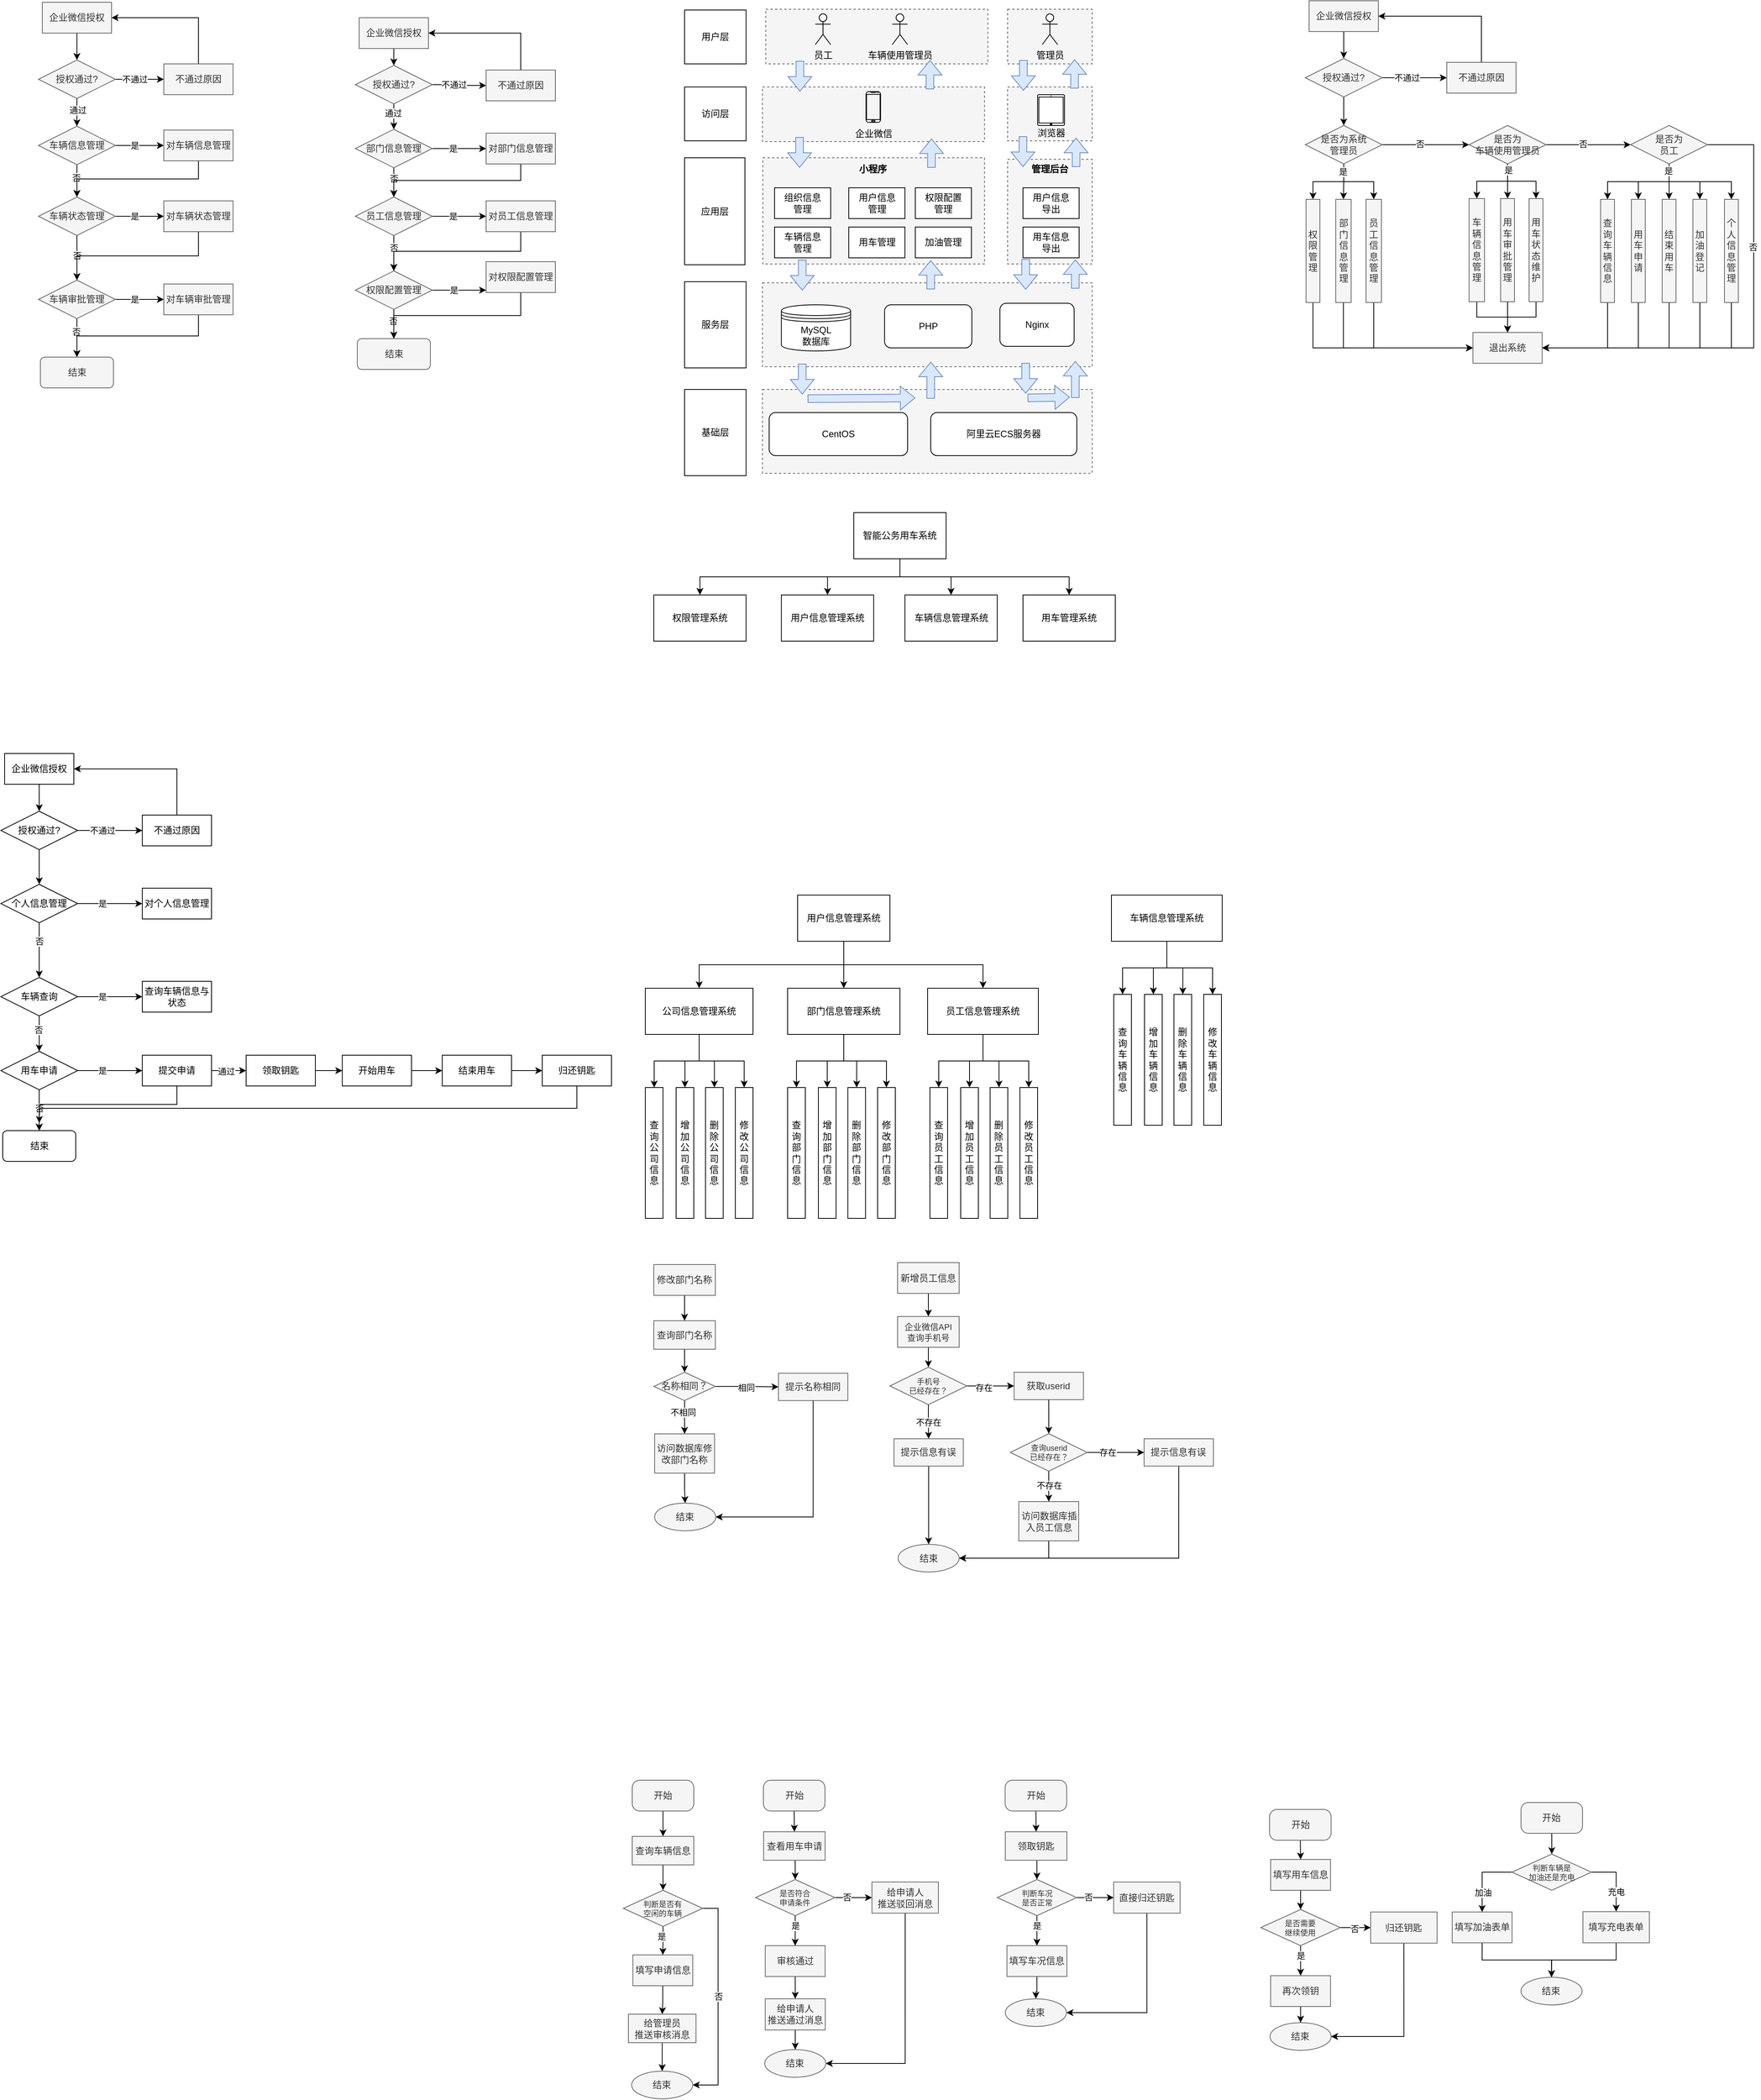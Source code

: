 <mxfile version="22.0.6" type="github">
  <diagram name="第 1 页" id="liG3LF9DfftNIO6hckej">
    <mxGraphModel dx="2074" dy="1142" grid="0" gridSize="10" guides="1" tooltips="1" connect="1" arrows="1" fold="1" page="1" pageScale="1" pageWidth="827" pageHeight="1169" math="0" shadow="0">
      <root>
        <mxCell id="0" />
        <mxCell id="1" parent="0" />
        <mxCell id="3XSHIZczSg8cgVuYB4Dp-45" value="" style="rounded=0;whiteSpace=wrap;html=1;dashed=1;fillColor=#f5f5f5;fontColor=#333333;strokeColor=#666666;" parent="1" vertex="1">
          <mxGeometry x="1340" y="49" width="110" height="71" as="geometry" />
        </mxCell>
        <mxCell id="3XSHIZczSg8cgVuYB4Dp-44" value="" style="rounded=0;whiteSpace=wrap;html=1;dashed=1;fillColor=#f5f5f5;fontColor=#333333;strokeColor=#666666;" parent="1" vertex="1">
          <mxGeometry x="1025.63" y="49" width="288.74" height="71" as="geometry" />
        </mxCell>
        <mxCell id="3XSHIZczSg8cgVuYB4Dp-32" value="" style="rounded=0;whiteSpace=wrap;html=1;dashed=1;fillColor=#f5f5f5;fontColor=#333333;strokeColor=#666666;" parent="1" vertex="1">
          <mxGeometry x="1340" y="150" width="110" height="70" as="geometry" />
        </mxCell>
        <mxCell id="3XSHIZczSg8cgVuYB4Dp-31" value="" style="rounded=0;whiteSpace=wrap;html=1;dashed=1;fillColor=#f5f5f5;fontColor=#333333;strokeColor=#666666;" parent="1" vertex="1">
          <mxGeometry x="1021.26" y="150" width="288.74" height="71" as="geometry" />
        </mxCell>
        <mxCell id="3XSHIZczSg8cgVuYB4Dp-30" value="" style="rounded=0;whiteSpace=wrap;html=1;dashed=1;fillColor=#f5f5f5;fontColor=#333333;strokeColor=#666666;" parent="1" vertex="1">
          <mxGeometry x="1340" y="244" width="110" height="136" as="geometry" />
        </mxCell>
        <mxCell id="3XSHIZczSg8cgVuYB4Dp-29" value="" style="rounded=0;whiteSpace=wrap;html=1;dashed=1;fillColor=#f5f5f5;fontColor=#333333;strokeColor=#666666;" parent="1" vertex="1">
          <mxGeometry x="1021.75" y="242" width="288.25" height="138" as="geometry" />
        </mxCell>
        <mxCell id="gQ6SYMfM-0dDlwFSdXo2-3" style="edgeStyle=orthogonalEdgeStyle;rounded=0;orthogonalLoop=1;jettySize=auto;html=1;exitX=0.5;exitY=1;exitDx=0;exitDy=0;" parent="1" source="gQ6SYMfM-0dDlwFSdXo2-1" target="gQ6SYMfM-0dDlwFSdXo2-2" edge="1">
          <mxGeometry relative="1" as="geometry" />
        </mxCell>
        <mxCell id="gQ6SYMfM-0dDlwFSdXo2-1" value="企业微信授权" style="rounded=0;whiteSpace=wrap;html=1;fillColor=#f5f5f5;fontColor=#333333;strokeColor=#666666;" parent="1" vertex="1">
          <mxGeometry x="85" y="40" width="90" height="40" as="geometry" />
        </mxCell>
        <mxCell id="gQ6SYMfM-0dDlwFSdXo2-5" style="edgeStyle=orthogonalEdgeStyle;rounded=0;orthogonalLoop=1;jettySize=auto;html=1;exitX=1;exitY=0.5;exitDx=0;exitDy=0;" parent="1" source="gQ6SYMfM-0dDlwFSdXo2-2" target="gQ6SYMfM-0dDlwFSdXo2-29" edge="1">
          <mxGeometry relative="1" as="geometry">
            <mxPoint x="254" y="140" as="targetPoint" />
          </mxGeometry>
        </mxCell>
        <mxCell id="gQ6SYMfM-0dDlwFSdXo2-6" value="不通过" style="edgeLabel;html=1;align=center;verticalAlign=middle;resizable=0;points=[];" parent="gQ6SYMfM-0dDlwFSdXo2-5" vertex="1" connectable="0">
          <mxGeometry x="-0.367" y="4" relative="1" as="geometry">
            <mxPoint x="5" y="4" as="offset" />
          </mxGeometry>
        </mxCell>
        <mxCell id="gQ6SYMfM-0dDlwFSdXo2-35" style="edgeStyle=orthogonalEdgeStyle;rounded=0;orthogonalLoop=1;jettySize=auto;html=1;exitX=0.5;exitY=1;exitDx=0;exitDy=0;entryX=0.5;entryY=0;entryDx=0;entryDy=0;" parent="1" source="gQ6SYMfM-0dDlwFSdXo2-2" target="gQ6SYMfM-0dDlwFSdXo2-44" edge="1">
          <mxGeometry relative="1" as="geometry">
            <mxPoint x="130" y="210" as="targetPoint" />
          </mxGeometry>
        </mxCell>
        <mxCell id="Sh_3sggD0fura0RZkcwR-183" value="通过" style="edgeLabel;html=1;align=center;verticalAlign=middle;resizable=0;points=[];" vertex="1" connectable="0" parent="gQ6SYMfM-0dDlwFSdXo2-35">
          <mxGeometry x="-0.167" y="1" relative="1" as="geometry">
            <mxPoint as="offset" />
          </mxGeometry>
        </mxCell>
        <mxCell id="gQ6SYMfM-0dDlwFSdXo2-2" value="授权通过?" style="rhombus;whiteSpace=wrap;html=1;fillColor=#f5f5f5;fontColor=#333333;strokeColor=#666666;" parent="1" vertex="1">
          <mxGeometry x="80" y="115" width="100" height="50" as="geometry" />
        </mxCell>
        <mxCell id="gQ6SYMfM-0dDlwFSdXo2-8" style="edgeStyle=orthogonalEdgeStyle;rounded=0;orthogonalLoop=1;jettySize=auto;html=1;exitX=0.5;exitY=0;exitDx=0;exitDy=0;entryX=1;entryY=0.5;entryDx=0;entryDy=0;" parent="1" source="gQ6SYMfM-0dDlwFSdXo2-29" target="gQ6SYMfM-0dDlwFSdXo2-1" edge="1">
          <mxGeometry relative="1" as="geometry">
            <mxPoint x="314" y="110" as="sourcePoint" />
          </mxGeometry>
        </mxCell>
        <mxCell id="gQ6SYMfM-0dDlwFSdXo2-29" value="不通过原因" style="rounded=0;whiteSpace=wrap;html=1;fillColor=#f5f5f5;fontColor=#333333;strokeColor=#666666;" parent="1" vertex="1">
          <mxGeometry x="243" y="120" width="90" height="40" as="geometry" />
        </mxCell>
        <mxCell id="gQ6SYMfM-0dDlwFSdXo2-42" style="edgeStyle=orthogonalEdgeStyle;rounded=0;orthogonalLoop=1;jettySize=auto;html=1;exitX=1;exitY=0.5;exitDx=0;exitDy=0;" parent="1" source="gQ6SYMfM-0dDlwFSdXo2-44" target="gQ6SYMfM-0dDlwFSdXo2-45" edge="1">
          <mxGeometry relative="1" as="geometry">
            <mxPoint x="254" y="226" as="targetPoint" />
          </mxGeometry>
        </mxCell>
        <mxCell id="gQ6SYMfM-0dDlwFSdXo2-43" value="是" style="edgeLabel;html=1;align=center;verticalAlign=middle;resizable=0;points=[];" parent="gQ6SYMfM-0dDlwFSdXo2-42" vertex="1" connectable="0">
          <mxGeometry x="-0.367" y="4" relative="1" as="geometry">
            <mxPoint x="5" y="4" as="offset" />
          </mxGeometry>
        </mxCell>
        <mxCell id="gQ6SYMfM-0dDlwFSdXo2-51" style="edgeStyle=orthogonalEdgeStyle;rounded=0;orthogonalLoop=1;jettySize=auto;html=1;exitX=0.5;exitY=1;exitDx=0;exitDy=0;entryX=0.5;entryY=0;entryDx=0;entryDy=0;" parent="1" source="gQ6SYMfM-0dDlwFSdXo2-44" target="gQ6SYMfM-0dDlwFSdXo2-49" edge="1">
          <mxGeometry relative="1" as="geometry" />
        </mxCell>
        <mxCell id="gQ6SYMfM-0dDlwFSdXo2-53" value="否" style="edgeLabel;html=1;align=center;verticalAlign=middle;resizable=0;points=[];" parent="gQ6SYMfM-0dDlwFSdXo2-51" vertex="1" connectable="0">
          <mxGeometry x="-0.226" y="-1" relative="1" as="geometry">
            <mxPoint as="offset" />
          </mxGeometry>
        </mxCell>
        <mxCell id="gQ6SYMfM-0dDlwFSdXo2-44" value="车辆信息管理" style="rhombus;whiteSpace=wrap;html=1;fillColor=#f5f5f5;fontColor=#333333;strokeColor=#666666;" parent="1" vertex="1">
          <mxGeometry x="80" y="201" width="100" height="50" as="geometry" />
        </mxCell>
        <mxCell id="Sh_3sggD0fura0RZkcwR-190" style="edgeStyle=orthogonalEdgeStyle;rounded=0;orthogonalLoop=1;jettySize=auto;html=1;exitX=0.5;exitY=1;exitDx=0;exitDy=0;entryX=0.5;entryY=0;entryDx=0;entryDy=0;" edge="1" parent="1" source="gQ6SYMfM-0dDlwFSdXo2-45" target="gQ6SYMfM-0dDlwFSdXo2-49">
          <mxGeometry relative="1" as="geometry" />
        </mxCell>
        <mxCell id="gQ6SYMfM-0dDlwFSdXo2-45" value="对车辆信息管理" style="rounded=0;whiteSpace=wrap;html=1;fillColor=#f5f5f5;fontColor=#333333;strokeColor=#666666;" parent="1" vertex="1">
          <mxGeometry x="243" y="206" width="90" height="40" as="geometry" />
        </mxCell>
        <mxCell id="gQ6SYMfM-0dDlwFSdXo2-47" style="edgeStyle=orthogonalEdgeStyle;rounded=0;orthogonalLoop=1;jettySize=auto;html=1;exitX=1;exitY=0.5;exitDx=0;exitDy=0;" parent="1" source="gQ6SYMfM-0dDlwFSdXo2-49" target="gQ6SYMfM-0dDlwFSdXo2-50" edge="1">
          <mxGeometry relative="1" as="geometry">
            <mxPoint x="254" y="322" as="targetPoint" />
          </mxGeometry>
        </mxCell>
        <mxCell id="gQ6SYMfM-0dDlwFSdXo2-48" value="是" style="edgeLabel;html=1;align=center;verticalAlign=middle;resizable=0;points=[];" parent="gQ6SYMfM-0dDlwFSdXo2-47" vertex="1" connectable="0">
          <mxGeometry x="-0.367" y="4" relative="1" as="geometry">
            <mxPoint x="5" y="4" as="offset" />
          </mxGeometry>
        </mxCell>
        <mxCell id="gQ6SYMfM-0dDlwFSdXo2-58" style="edgeStyle=orthogonalEdgeStyle;rounded=0;orthogonalLoop=1;jettySize=auto;html=1;exitX=0.5;exitY=1;exitDx=0;exitDy=0;entryX=0.5;entryY=0;entryDx=0;entryDy=0;" parent="1" source="gQ6SYMfM-0dDlwFSdXo2-49" target="gQ6SYMfM-0dDlwFSdXo2-56" edge="1">
          <mxGeometry relative="1" as="geometry" />
        </mxCell>
        <mxCell id="gQ6SYMfM-0dDlwFSdXo2-59" value="否" style="edgeLabel;html=1;align=center;verticalAlign=middle;resizable=0;points=[];" parent="gQ6SYMfM-0dDlwFSdXo2-58" vertex="1" connectable="0">
          <mxGeometry x="-0.121" relative="1" as="geometry">
            <mxPoint as="offset" />
          </mxGeometry>
        </mxCell>
        <mxCell id="gQ6SYMfM-0dDlwFSdXo2-49" value="车辆状态管理" style="rhombus;whiteSpace=wrap;html=1;fillColor=#f5f5f5;fontColor=#333333;strokeColor=#666666;" parent="1" vertex="1">
          <mxGeometry x="80" y="293" width="100" height="50" as="geometry" />
        </mxCell>
        <mxCell id="Sh_3sggD0fura0RZkcwR-189" style="edgeStyle=orthogonalEdgeStyle;rounded=0;orthogonalLoop=1;jettySize=auto;html=1;exitX=0.5;exitY=1;exitDx=0;exitDy=0;entryX=0.5;entryY=0;entryDx=0;entryDy=0;" edge="1" parent="1" source="gQ6SYMfM-0dDlwFSdXo2-50" target="gQ6SYMfM-0dDlwFSdXo2-56">
          <mxGeometry relative="1" as="geometry" />
        </mxCell>
        <mxCell id="gQ6SYMfM-0dDlwFSdXo2-50" value="对车辆状态管理" style="rounded=0;whiteSpace=wrap;html=1;fillColor=#f5f5f5;fontColor=#333333;strokeColor=#666666;" parent="1" vertex="1">
          <mxGeometry x="243" y="298" width="90" height="40" as="geometry" />
        </mxCell>
        <mxCell id="gQ6SYMfM-0dDlwFSdXo2-54" style="edgeStyle=orthogonalEdgeStyle;rounded=0;orthogonalLoop=1;jettySize=auto;html=1;exitX=1;exitY=0.5;exitDx=0;exitDy=0;" parent="1" source="gQ6SYMfM-0dDlwFSdXo2-56" target="gQ6SYMfM-0dDlwFSdXo2-57" edge="1">
          <mxGeometry relative="1" as="geometry">
            <mxPoint x="254" y="426" as="targetPoint" />
          </mxGeometry>
        </mxCell>
        <mxCell id="gQ6SYMfM-0dDlwFSdXo2-55" value="是" style="edgeLabel;html=1;align=center;verticalAlign=middle;resizable=0;points=[];" parent="gQ6SYMfM-0dDlwFSdXo2-54" vertex="1" connectable="0">
          <mxGeometry x="-0.367" y="4" relative="1" as="geometry">
            <mxPoint x="5" y="4" as="offset" />
          </mxGeometry>
        </mxCell>
        <mxCell id="gQ6SYMfM-0dDlwFSdXo2-63" style="edgeStyle=orthogonalEdgeStyle;rounded=0;orthogonalLoop=1;jettySize=auto;html=1;exitX=0.5;exitY=1;exitDx=0;exitDy=0;entryX=0.5;entryY=0;entryDx=0;entryDy=0;" parent="1" source="gQ6SYMfM-0dDlwFSdXo2-56" target="gQ6SYMfM-0dDlwFSdXo2-62" edge="1">
          <mxGeometry relative="1" as="geometry" />
        </mxCell>
        <mxCell id="gQ6SYMfM-0dDlwFSdXo2-64" value="否" style="edgeLabel;html=1;align=center;verticalAlign=middle;resizable=0;points=[];" parent="gQ6SYMfM-0dDlwFSdXo2-63" vertex="1" connectable="0">
          <mxGeometry x="-0.32" y="-1" relative="1" as="geometry">
            <mxPoint as="offset" />
          </mxGeometry>
        </mxCell>
        <mxCell id="gQ6SYMfM-0dDlwFSdXo2-56" value="车辆审批管理" style="rhombus;whiteSpace=wrap;html=1;fillColor=#f5f5f5;fontColor=#333333;strokeColor=#666666;" parent="1" vertex="1">
          <mxGeometry x="80" y="401" width="100" height="50" as="geometry" />
        </mxCell>
        <mxCell id="Sh_3sggD0fura0RZkcwR-188" style="edgeStyle=orthogonalEdgeStyle;rounded=0;orthogonalLoop=1;jettySize=auto;html=1;exitX=0.5;exitY=1;exitDx=0;exitDy=0;entryX=0.5;entryY=0;entryDx=0;entryDy=0;" edge="1" parent="1" source="gQ6SYMfM-0dDlwFSdXo2-57" target="gQ6SYMfM-0dDlwFSdXo2-62">
          <mxGeometry relative="1" as="geometry" />
        </mxCell>
        <mxCell id="gQ6SYMfM-0dDlwFSdXo2-57" value="对车辆审批管理" style="rounded=0;whiteSpace=wrap;html=1;fillColor=#f5f5f5;fontColor=#333333;strokeColor=#666666;" parent="1" vertex="1">
          <mxGeometry x="243" y="406" width="90" height="40" as="geometry" />
        </mxCell>
        <mxCell id="gQ6SYMfM-0dDlwFSdXo2-62" value="结束" style="rounded=1;whiteSpace=wrap;html=1;fillColor=#f5f5f5;fontColor=#333333;strokeColor=#666666;" parent="1" vertex="1">
          <mxGeometry x="82.5" y="501" width="95" height="40" as="geometry" />
        </mxCell>
        <mxCell id="gQ6SYMfM-0dDlwFSdXo2-65" style="edgeStyle=orthogonalEdgeStyle;rounded=0;orthogonalLoop=1;jettySize=auto;html=1;exitX=0.5;exitY=1;exitDx=0;exitDy=0;" parent="1" source="gQ6SYMfM-0dDlwFSdXo2-66" target="gQ6SYMfM-0dDlwFSdXo2-70" edge="1">
          <mxGeometry relative="1" as="geometry" />
        </mxCell>
        <mxCell id="gQ6SYMfM-0dDlwFSdXo2-66" value="企业微信授权" style="rounded=0;whiteSpace=wrap;html=1;" parent="1" vertex="1">
          <mxGeometry x="36" y="1016" width="90" height="40" as="geometry" />
        </mxCell>
        <mxCell id="gQ6SYMfM-0dDlwFSdXo2-67" style="edgeStyle=orthogonalEdgeStyle;rounded=0;orthogonalLoop=1;jettySize=auto;html=1;exitX=1;exitY=0.5;exitDx=0;exitDy=0;" parent="1" source="gQ6SYMfM-0dDlwFSdXo2-70" target="gQ6SYMfM-0dDlwFSdXo2-72" edge="1">
          <mxGeometry relative="1" as="geometry">
            <mxPoint x="205" y="1116" as="targetPoint" />
          </mxGeometry>
        </mxCell>
        <mxCell id="gQ6SYMfM-0dDlwFSdXo2-68" value="不通过" style="edgeLabel;html=1;align=center;verticalAlign=middle;resizable=0;points=[];" parent="gQ6SYMfM-0dDlwFSdXo2-67" vertex="1" connectable="0">
          <mxGeometry x="-0.367" y="4" relative="1" as="geometry">
            <mxPoint x="5" y="4" as="offset" />
          </mxGeometry>
        </mxCell>
        <mxCell id="gQ6SYMfM-0dDlwFSdXo2-69" style="edgeStyle=orthogonalEdgeStyle;rounded=0;orthogonalLoop=1;jettySize=auto;html=1;exitX=0.5;exitY=1;exitDx=0;exitDy=0;entryX=0.5;entryY=0;entryDx=0;entryDy=0;" parent="1" source="gQ6SYMfM-0dDlwFSdXo2-70" target="gQ6SYMfM-0dDlwFSdXo2-77" edge="1">
          <mxGeometry relative="1" as="geometry" />
        </mxCell>
        <mxCell id="gQ6SYMfM-0dDlwFSdXo2-70" value="授权通过?" style="rhombus;whiteSpace=wrap;html=1;" parent="1" vertex="1">
          <mxGeometry x="31" y="1091" width="100" height="50" as="geometry" />
        </mxCell>
        <mxCell id="gQ6SYMfM-0dDlwFSdXo2-71" style="edgeStyle=orthogonalEdgeStyle;rounded=0;orthogonalLoop=1;jettySize=auto;html=1;exitX=0.5;exitY=0;exitDx=0;exitDy=0;entryX=1;entryY=0.5;entryDx=0;entryDy=0;" parent="1" source="gQ6SYMfM-0dDlwFSdXo2-72" target="gQ6SYMfM-0dDlwFSdXo2-66" edge="1">
          <mxGeometry relative="1" as="geometry">
            <mxPoint x="265" y="1086" as="sourcePoint" />
          </mxGeometry>
        </mxCell>
        <mxCell id="gQ6SYMfM-0dDlwFSdXo2-72" value="不通过原因" style="rounded=0;whiteSpace=wrap;html=1;" parent="1" vertex="1">
          <mxGeometry x="215" y="1096" width="90" height="40" as="geometry" />
        </mxCell>
        <mxCell id="gQ6SYMfM-0dDlwFSdXo2-73" style="edgeStyle=orthogonalEdgeStyle;rounded=0;orthogonalLoop=1;jettySize=auto;html=1;exitX=1;exitY=0.5;exitDx=0;exitDy=0;" parent="1" source="gQ6SYMfM-0dDlwFSdXo2-77" target="gQ6SYMfM-0dDlwFSdXo2-78" edge="1">
          <mxGeometry relative="1" as="geometry">
            <mxPoint x="205" y="1211" as="targetPoint" />
          </mxGeometry>
        </mxCell>
        <mxCell id="gQ6SYMfM-0dDlwFSdXo2-74" value="是" style="edgeLabel;html=1;align=center;verticalAlign=middle;resizable=0;points=[];" parent="gQ6SYMfM-0dDlwFSdXo2-73" vertex="1" connectable="0">
          <mxGeometry x="-0.367" y="4" relative="1" as="geometry">
            <mxPoint x="5" y="4" as="offset" />
          </mxGeometry>
        </mxCell>
        <mxCell id="gQ6SYMfM-0dDlwFSdXo2-75" style="edgeStyle=orthogonalEdgeStyle;rounded=0;orthogonalLoop=1;jettySize=auto;html=1;exitX=0.5;exitY=1;exitDx=0;exitDy=0;entryX=0.5;entryY=0;entryDx=0;entryDy=0;" parent="1" source="gQ6SYMfM-0dDlwFSdXo2-77" target="gQ6SYMfM-0dDlwFSdXo2-83" edge="1">
          <mxGeometry relative="1" as="geometry">
            <mxPoint x="81" y="1286" as="targetPoint" />
          </mxGeometry>
        </mxCell>
        <mxCell id="gQ6SYMfM-0dDlwFSdXo2-76" value="否" style="edgeLabel;html=1;align=center;verticalAlign=middle;resizable=0;points=[];" parent="gQ6SYMfM-0dDlwFSdXo2-75" vertex="1" connectable="0">
          <mxGeometry x="-0.322" relative="1" as="geometry">
            <mxPoint as="offset" />
          </mxGeometry>
        </mxCell>
        <mxCell id="gQ6SYMfM-0dDlwFSdXo2-77" value="个人信息管理" style="rhombus;whiteSpace=wrap;html=1;" parent="1" vertex="1">
          <mxGeometry x="31" y="1186" width="100" height="50" as="geometry" />
        </mxCell>
        <mxCell id="gQ6SYMfM-0dDlwFSdXo2-78" value="对个人信息管理" style="rounded=0;whiteSpace=wrap;html=1;" parent="1" vertex="1">
          <mxGeometry x="215" y="1191" width="90" height="40" as="geometry" />
        </mxCell>
        <mxCell id="gQ6SYMfM-0dDlwFSdXo2-79" style="edgeStyle=orthogonalEdgeStyle;rounded=0;orthogonalLoop=1;jettySize=auto;html=1;exitX=1;exitY=0.5;exitDx=0;exitDy=0;" parent="1" source="gQ6SYMfM-0dDlwFSdXo2-83" target="gQ6SYMfM-0dDlwFSdXo2-84" edge="1">
          <mxGeometry relative="1" as="geometry">
            <mxPoint x="205" y="1332" as="targetPoint" />
          </mxGeometry>
        </mxCell>
        <mxCell id="gQ6SYMfM-0dDlwFSdXo2-80" value="是" style="edgeLabel;html=1;align=center;verticalAlign=middle;resizable=0;points=[];" parent="gQ6SYMfM-0dDlwFSdXo2-79" vertex="1" connectable="0">
          <mxGeometry x="-0.367" y="4" relative="1" as="geometry">
            <mxPoint x="5" y="4" as="offset" />
          </mxGeometry>
        </mxCell>
        <mxCell id="gQ6SYMfM-0dDlwFSdXo2-81" style="edgeStyle=orthogonalEdgeStyle;rounded=0;orthogonalLoop=1;jettySize=auto;html=1;exitX=0.5;exitY=1;exitDx=0;exitDy=0;entryX=0.5;entryY=0;entryDx=0;entryDy=0;" parent="1" source="gQ6SYMfM-0dDlwFSdXo2-83" target="gQ6SYMfM-0dDlwFSdXo2-89" edge="1">
          <mxGeometry relative="1" as="geometry" />
        </mxCell>
        <mxCell id="gQ6SYMfM-0dDlwFSdXo2-82" value="否" style="edgeLabel;html=1;align=center;verticalAlign=middle;resizable=0;points=[];" parent="gQ6SYMfM-0dDlwFSdXo2-81" vertex="1" connectable="0">
          <mxGeometry x="-0.226" y="-1" relative="1" as="geometry">
            <mxPoint as="offset" />
          </mxGeometry>
        </mxCell>
        <mxCell id="gQ6SYMfM-0dDlwFSdXo2-83" value="车辆查询" style="rhombus;whiteSpace=wrap;html=1;" parent="1" vertex="1">
          <mxGeometry x="31" y="1307" width="100" height="50" as="geometry" />
        </mxCell>
        <mxCell id="gQ6SYMfM-0dDlwFSdXo2-84" value="查询车辆信息与状态" style="rounded=0;whiteSpace=wrap;html=1;" parent="1" vertex="1">
          <mxGeometry x="215" y="1312" width="90" height="40" as="geometry" />
        </mxCell>
        <mxCell id="gQ6SYMfM-0dDlwFSdXo2-85" style="edgeStyle=orthogonalEdgeStyle;rounded=0;orthogonalLoop=1;jettySize=auto;html=1;exitX=1;exitY=0.5;exitDx=0;exitDy=0;" parent="1" source="gQ6SYMfM-0dDlwFSdXo2-89" target="gQ6SYMfM-0dDlwFSdXo2-90" edge="1">
          <mxGeometry relative="1" as="geometry">
            <mxPoint x="205" y="1428" as="targetPoint" />
          </mxGeometry>
        </mxCell>
        <mxCell id="gQ6SYMfM-0dDlwFSdXo2-86" value="是" style="edgeLabel;html=1;align=center;verticalAlign=middle;resizable=0;points=[];" parent="gQ6SYMfM-0dDlwFSdXo2-85" vertex="1" connectable="0">
          <mxGeometry x="-0.367" y="4" relative="1" as="geometry">
            <mxPoint x="5" y="4" as="offset" />
          </mxGeometry>
        </mxCell>
        <mxCell id="gQ6SYMfM-0dDlwFSdXo2-87" style="edgeStyle=orthogonalEdgeStyle;rounded=0;orthogonalLoop=1;jettySize=auto;html=1;exitX=0.5;exitY=1;exitDx=0;exitDy=0;" parent="1" source="gQ6SYMfM-0dDlwFSdXo2-89" target="gQ6SYMfM-0dDlwFSdXo2-97" edge="1">
          <mxGeometry relative="1" as="geometry">
            <mxPoint x="81" y="1507" as="targetPoint" />
          </mxGeometry>
        </mxCell>
        <mxCell id="gQ6SYMfM-0dDlwFSdXo2-88" value="否" style="edgeLabel;html=1;align=center;verticalAlign=middle;resizable=0;points=[];" parent="gQ6SYMfM-0dDlwFSdXo2-87" vertex="1" connectable="0">
          <mxGeometry x="-0.121" relative="1" as="geometry">
            <mxPoint as="offset" />
          </mxGeometry>
        </mxCell>
        <mxCell id="gQ6SYMfM-0dDlwFSdXo2-89" value="用车申请" style="rhombus;whiteSpace=wrap;html=1;" parent="1" vertex="1">
          <mxGeometry x="31" y="1403" width="100" height="50" as="geometry" />
        </mxCell>
        <mxCell id="gQ6SYMfM-0dDlwFSdXo2-99" style="edgeStyle=orthogonalEdgeStyle;rounded=0;orthogonalLoop=1;jettySize=auto;html=1;exitX=1;exitY=0.5;exitDx=0;exitDy=0;entryX=0;entryY=0.5;entryDx=0;entryDy=0;" parent="1" source="gQ6SYMfM-0dDlwFSdXo2-90" target="gQ6SYMfM-0dDlwFSdXo2-98" edge="1">
          <mxGeometry relative="1" as="geometry" />
        </mxCell>
        <mxCell id="gQ6SYMfM-0dDlwFSdXo2-108" value="通过" style="edgeLabel;html=1;align=center;verticalAlign=middle;resizable=0;points=[];" parent="gQ6SYMfM-0dDlwFSdXo2-99" vertex="1" connectable="0">
          <mxGeometry x="-0.159" y="-1" relative="1" as="geometry">
            <mxPoint as="offset" />
          </mxGeometry>
        </mxCell>
        <mxCell id="gQ6SYMfM-0dDlwFSdXo2-106" style="edgeStyle=orthogonalEdgeStyle;rounded=0;orthogonalLoop=1;jettySize=auto;html=1;exitX=0.5;exitY=1;exitDx=0;exitDy=0;" parent="1" source="gQ6SYMfM-0dDlwFSdXo2-90" edge="1">
          <mxGeometry relative="1" as="geometry">
            <mxPoint x="81" y="1496" as="targetPoint" />
          </mxGeometry>
        </mxCell>
        <mxCell id="gQ6SYMfM-0dDlwFSdXo2-90" value="提交申请" style="rounded=0;whiteSpace=wrap;html=1;" parent="1" vertex="1">
          <mxGeometry x="215" y="1408" width="90" height="40" as="geometry" />
        </mxCell>
        <mxCell id="gQ6SYMfM-0dDlwFSdXo2-97" value="结束" style="rounded=1;whiteSpace=wrap;html=1;" parent="1" vertex="1">
          <mxGeometry x="33.5" y="1506" width="95" height="40" as="geometry" />
        </mxCell>
        <mxCell id="gQ6SYMfM-0dDlwFSdXo2-103" style="edgeStyle=orthogonalEdgeStyle;rounded=0;orthogonalLoop=1;jettySize=auto;html=1;exitX=1;exitY=0.5;exitDx=0;exitDy=0;entryX=0;entryY=0.5;entryDx=0;entryDy=0;" parent="1" source="gQ6SYMfM-0dDlwFSdXo2-98" target="gQ6SYMfM-0dDlwFSdXo2-100" edge="1">
          <mxGeometry relative="1" as="geometry" />
        </mxCell>
        <mxCell id="gQ6SYMfM-0dDlwFSdXo2-98" value="领取钥匙" style="rounded=0;whiteSpace=wrap;html=1;" parent="1" vertex="1">
          <mxGeometry x="350" y="1408" width="90" height="40" as="geometry" />
        </mxCell>
        <mxCell id="gQ6SYMfM-0dDlwFSdXo2-104" style="edgeStyle=orthogonalEdgeStyle;rounded=0;orthogonalLoop=1;jettySize=auto;html=1;exitX=1;exitY=0.5;exitDx=0;exitDy=0;entryX=0;entryY=0.5;entryDx=0;entryDy=0;" parent="1" source="gQ6SYMfM-0dDlwFSdXo2-100" target="gQ6SYMfM-0dDlwFSdXo2-101" edge="1">
          <mxGeometry relative="1" as="geometry" />
        </mxCell>
        <mxCell id="gQ6SYMfM-0dDlwFSdXo2-100" value="开始用车" style="rounded=0;whiteSpace=wrap;html=1;" parent="1" vertex="1">
          <mxGeometry x="475" y="1408" width="90" height="40" as="geometry" />
        </mxCell>
        <mxCell id="gQ6SYMfM-0dDlwFSdXo2-105" style="edgeStyle=orthogonalEdgeStyle;rounded=0;orthogonalLoop=1;jettySize=auto;html=1;exitX=1;exitY=0.5;exitDx=0;exitDy=0;entryX=0;entryY=0.5;entryDx=0;entryDy=0;" parent="1" source="gQ6SYMfM-0dDlwFSdXo2-101" target="gQ6SYMfM-0dDlwFSdXo2-102" edge="1">
          <mxGeometry relative="1" as="geometry" />
        </mxCell>
        <mxCell id="gQ6SYMfM-0dDlwFSdXo2-101" value="结束用车" style="rounded=0;whiteSpace=wrap;html=1;" parent="1" vertex="1">
          <mxGeometry x="605" y="1408" width="90" height="40" as="geometry" />
        </mxCell>
        <mxCell id="gQ6SYMfM-0dDlwFSdXo2-109" style="edgeStyle=orthogonalEdgeStyle;rounded=0;orthogonalLoop=1;jettySize=auto;html=1;exitX=0.5;exitY=1;exitDx=0;exitDy=0;entryX=0.5;entryY=0;entryDx=0;entryDy=0;" parent="1" source="gQ6SYMfM-0dDlwFSdXo2-102" target="gQ6SYMfM-0dDlwFSdXo2-97" edge="1">
          <mxGeometry relative="1" as="geometry" />
        </mxCell>
        <mxCell id="gQ6SYMfM-0dDlwFSdXo2-102" value="归还钥匙" style="rounded=0;whiteSpace=wrap;html=1;" parent="1" vertex="1">
          <mxGeometry x="735" y="1408" width="90" height="40" as="geometry" />
        </mxCell>
        <mxCell id="gQ6SYMfM-0dDlwFSdXo2-110" style="edgeStyle=orthogonalEdgeStyle;rounded=0;orthogonalLoop=1;jettySize=auto;html=1;exitX=0.5;exitY=1;exitDx=0;exitDy=0;" parent="1" source="gQ6SYMfM-0dDlwFSdXo2-111" target="gQ6SYMfM-0dDlwFSdXo2-115" edge="1">
          <mxGeometry relative="1" as="geometry" />
        </mxCell>
        <mxCell id="gQ6SYMfM-0dDlwFSdXo2-111" value="企业微信授权" style="rounded=0;whiteSpace=wrap;html=1;fillColor=#f5f5f5;fontColor=#333333;strokeColor=#666666;" parent="1" vertex="1">
          <mxGeometry x="497" y="60" width="90" height="40" as="geometry" />
        </mxCell>
        <mxCell id="gQ6SYMfM-0dDlwFSdXo2-112" style="edgeStyle=orthogonalEdgeStyle;rounded=0;orthogonalLoop=1;jettySize=auto;html=1;exitX=1;exitY=0.5;exitDx=0;exitDy=0;" parent="1" source="gQ6SYMfM-0dDlwFSdXo2-115" target="gQ6SYMfM-0dDlwFSdXo2-117" edge="1">
          <mxGeometry relative="1" as="geometry">
            <mxPoint x="666" y="152" as="targetPoint" />
          </mxGeometry>
        </mxCell>
        <mxCell id="gQ6SYMfM-0dDlwFSdXo2-113" value="不通过" style="edgeLabel;html=1;align=center;verticalAlign=middle;resizable=0;points=[];" parent="gQ6SYMfM-0dDlwFSdXo2-112" vertex="1" connectable="0">
          <mxGeometry x="-0.367" y="4" relative="1" as="geometry">
            <mxPoint x="5" y="4" as="offset" />
          </mxGeometry>
        </mxCell>
        <mxCell id="gQ6SYMfM-0dDlwFSdXo2-114" style="edgeStyle=orthogonalEdgeStyle;rounded=0;orthogonalLoop=1;jettySize=auto;html=1;exitX=0.5;exitY=1;exitDx=0;exitDy=0;" parent="1" source="gQ6SYMfM-0dDlwFSdXo2-115" target="gQ6SYMfM-0dDlwFSdXo2-159" edge="1">
          <mxGeometry relative="1" as="geometry" />
        </mxCell>
        <mxCell id="Sh_3sggD0fura0RZkcwR-184" value="通过" style="edgeLabel;html=1;align=center;verticalAlign=middle;resizable=0;points=[];" vertex="1" connectable="0" parent="gQ6SYMfM-0dDlwFSdXo2-114">
          <mxGeometry x="-0.5" y="-1" relative="1" as="geometry">
            <mxPoint as="offset" />
          </mxGeometry>
        </mxCell>
        <mxCell id="gQ6SYMfM-0dDlwFSdXo2-115" value="授权通过?" style="rhombus;whiteSpace=wrap;html=1;fillColor=#f5f5f5;fontColor=#333333;strokeColor=#666666;" parent="1" vertex="1">
          <mxGeometry x="492" y="122" width="100" height="50" as="geometry" />
        </mxCell>
        <mxCell id="gQ6SYMfM-0dDlwFSdXo2-116" style="edgeStyle=orthogonalEdgeStyle;rounded=0;orthogonalLoop=1;jettySize=auto;html=1;exitX=0.5;exitY=0;exitDx=0;exitDy=0;entryX=1;entryY=0.5;entryDx=0;entryDy=0;" parent="1" source="gQ6SYMfM-0dDlwFSdXo2-117" target="gQ6SYMfM-0dDlwFSdXo2-111" edge="1">
          <mxGeometry relative="1" as="geometry">
            <mxPoint x="726" y="130" as="sourcePoint" />
          </mxGeometry>
        </mxCell>
        <mxCell id="gQ6SYMfM-0dDlwFSdXo2-117" value="不通过原因" style="rounded=0;whiteSpace=wrap;html=1;fillColor=#f5f5f5;fontColor=#333333;strokeColor=#666666;" parent="1" vertex="1">
          <mxGeometry x="662" y="128" width="90" height="40" as="geometry" />
        </mxCell>
        <mxCell id="gQ6SYMfM-0dDlwFSdXo2-118" style="edgeStyle=orthogonalEdgeStyle;rounded=0;orthogonalLoop=1;jettySize=auto;html=1;exitX=1;exitY=0.5;exitDx=0;exitDy=0;" parent="1" source="gQ6SYMfM-0dDlwFSdXo2-122" target="gQ6SYMfM-0dDlwFSdXo2-123" edge="1">
          <mxGeometry relative="1" as="geometry">
            <mxPoint x="666" y="318" as="targetPoint" />
          </mxGeometry>
        </mxCell>
        <mxCell id="gQ6SYMfM-0dDlwFSdXo2-119" value="是" style="edgeLabel;html=1;align=center;verticalAlign=middle;resizable=0;points=[];" parent="gQ6SYMfM-0dDlwFSdXo2-118" vertex="1" connectable="0">
          <mxGeometry x="-0.367" y="4" relative="1" as="geometry">
            <mxPoint x="5" y="4" as="offset" />
          </mxGeometry>
        </mxCell>
        <mxCell id="gQ6SYMfM-0dDlwFSdXo2-120" style="edgeStyle=orthogonalEdgeStyle;rounded=0;orthogonalLoop=1;jettySize=auto;html=1;exitX=0.5;exitY=1;exitDx=0;exitDy=0;entryX=0.5;entryY=0;entryDx=0;entryDy=0;" parent="1" source="gQ6SYMfM-0dDlwFSdXo2-122" target="gQ6SYMfM-0dDlwFSdXo2-128" edge="1">
          <mxGeometry relative="1" as="geometry">
            <mxPoint x="542" y="393" as="targetPoint" />
          </mxGeometry>
        </mxCell>
        <mxCell id="gQ6SYMfM-0dDlwFSdXo2-121" value="否" style="edgeLabel;html=1;align=center;verticalAlign=middle;resizable=0;points=[];" parent="gQ6SYMfM-0dDlwFSdXo2-120" vertex="1" connectable="0">
          <mxGeometry x="-0.322" relative="1" as="geometry">
            <mxPoint as="offset" />
          </mxGeometry>
        </mxCell>
        <mxCell id="gQ6SYMfM-0dDlwFSdXo2-122" value="员工信息管理" style="rhombus;whiteSpace=wrap;html=1;fillColor=#f5f5f5;fontColor=#333333;strokeColor=#666666;" parent="1" vertex="1">
          <mxGeometry x="492" y="293" width="100" height="50" as="geometry" />
        </mxCell>
        <mxCell id="Sh_3sggD0fura0RZkcwR-193" style="edgeStyle=orthogonalEdgeStyle;rounded=0;orthogonalLoop=1;jettySize=auto;html=1;exitX=0.5;exitY=1;exitDx=0;exitDy=0;" edge="1" parent="1" source="gQ6SYMfM-0dDlwFSdXo2-123" target="gQ6SYMfM-0dDlwFSdXo2-128">
          <mxGeometry relative="1" as="geometry" />
        </mxCell>
        <mxCell id="gQ6SYMfM-0dDlwFSdXo2-123" value="对员工信息管理" style="rounded=0;whiteSpace=wrap;html=1;fillColor=#f5f5f5;fontColor=#333333;strokeColor=#666666;" parent="1" vertex="1">
          <mxGeometry x="662" y="298" width="90" height="40" as="geometry" />
        </mxCell>
        <mxCell id="gQ6SYMfM-0dDlwFSdXo2-124" style="edgeStyle=orthogonalEdgeStyle;rounded=0;orthogonalLoop=1;jettySize=auto;html=1;exitX=1;exitY=0.5;exitDx=0;exitDy=0;" parent="1" source="gQ6SYMfM-0dDlwFSdXo2-128" edge="1">
          <mxGeometry relative="1" as="geometry">
            <mxPoint x="662" y="414" as="targetPoint" />
          </mxGeometry>
        </mxCell>
        <mxCell id="gQ6SYMfM-0dDlwFSdXo2-125" value="是" style="edgeLabel;html=1;align=center;verticalAlign=middle;resizable=0;points=[];" parent="gQ6SYMfM-0dDlwFSdXo2-124" vertex="1" connectable="0">
          <mxGeometry x="-0.367" y="4" relative="1" as="geometry">
            <mxPoint x="5" y="4" as="offset" />
          </mxGeometry>
        </mxCell>
        <mxCell id="gQ6SYMfM-0dDlwFSdXo2-126" style="edgeStyle=orthogonalEdgeStyle;rounded=0;orthogonalLoop=1;jettySize=auto;html=1;exitX=0.5;exitY=1;exitDx=0;exitDy=0;entryX=0.5;entryY=0;entryDx=0;entryDy=0;" parent="1" source="gQ6SYMfM-0dDlwFSdXo2-128" target="gQ6SYMfM-0dDlwFSdXo2-142" edge="1">
          <mxGeometry relative="1" as="geometry">
            <mxPoint x="542" y="485" as="targetPoint" />
          </mxGeometry>
        </mxCell>
        <mxCell id="gQ6SYMfM-0dDlwFSdXo2-127" value="否" style="edgeLabel;html=1;align=center;verticalAlign=middle;resizable=0;points=[];" parent="gQ6SYMfM-0dDlwFSdXo2-126" vertex="1" connectable="0">
          <mxGeometry x="-0.226" y="-1" relative="1" as="geometry">
            <mxPoint as="offset" />
          </mxGeometry>
        </mxCell>
        <mxCell id="gQ6SYMfM-0dDlwFSdXo2-128" value="权限配置管理" style="rhombus;whiteSpace=wrap;html=1;fillColor=#f5f5f5;fontColor=#333333;strokeColor=#666666;" parent="1" vertex="1">
          <mxGeometry x="492" y="389" width="100" height="50" as="geometry" />
        </mxCell>
        <mxCell id="Sh_3sggD0fura0RZkcwR-192" style="edgeStyle=orthogonalEdgeStyle;rounded=0;orthogonalLoop=1;jettySize=auto;html=1;exitX=0.5;exitY=1;exitDx=0;exitDy=0;" edge="1" parent="1" source="gQ6SYMfM-0dDlwFSdXo2-129" target="gQ6SYMfM-0dDlwFSdXo2-142">
          <mxGeometry relative="1" as="geometry" />
        </mxCell>
        <mxCell id="gQ6SYMfM-0dDlwFSdXo2-129" value="对权限配置管理" style="rounded=0;whiteSpace=wrap;html=1;fillColor=#f5f5f5;fontColor=#333333;strokeColor=#666666;" parent="1" vertex="1">
          <mxGeometry x="662" y="377" width="90" height="40" as="geometry" />
        </mxCell>
        <mxCell id="gQ6SYMfM-0dDlwFSdXo2-142" value="结束" style="rounded=1;whiteSpace=wrap;html=1;fillColor=#f5f5f5;fontColor=#333333;strokeColor=#666666;" parent="1" vertex="1">
          <mxGeometry x="494.5" y="477" width="95" height="40" as="geometry" />
        </mxCell>
        <mxCell id="gQ6SYMfM-0dDlwFSdXo2-156" style="edgeStyle=orthogonalEdgeStyle;rounded=0;orthogonalLoop=1;jettySize=auto;html=1;exitX=1;exitY=0.5;exitDx=0;exitDy=0;" parent="1" source="gQ6SYMfM-0dDlwFSdXo2-159" target="gQ6SYMfM-0dDlwFSdXo2-160" edge="1">
          <mxGeometry relative="1" as="geometry">
            <mxPoint x="666" y="230" as="targetPoint" />
          </mxGeometry>
        </mxCell>
        <mxCell id="gQ6SYMfM-0dDlwFSdXo2-157" value="是" style="edgeLabel;html=1;align=center;verticalAlign=middle;resizable=0;points=[];" parent="gQ6SYMfM-0dDlwFSdXo2-156" vertex="1" connectable="0">
          <mxGeometry x="-0.367" y="4" relative="1" as="geometry">
            <mxPoint x="5" y="4" as="offset" />
          </mxGeometry>
        </mxCell>
        <mxCell id="gQ6SYMfM-0dDlwFSdXo2-161" style="edgeStyle=orthogonalEdgeStyle;rounded=0;orthogonalLoop=1;jettySize=auto;html=1;exitX=0.5;exitY=1;exitDx=0;exitDy=0;entryX=0.5;entryY=0;entryDx=0;entryDy=0;" parent="1" source="gQ6SYMfM-0dDlwFSdXo2-159" target="gQ6SYMfM-0dDlwFSdXo2-122" edge="1">
          <mxGeometry relative="1" as="geometry" />
        </mxCell>
        <mxCell id="gQ6SYMfM-0dDlwFSdXo2-162" value="否" style="edgeLabel;html=1;align=center;verticalAlign=middle;resizable=0;points=[];" parent="gQ6SYMfM-0dDlwFSdXo2-161" vertex="1" connectable="0">
          <mxGeometry x="-0.295" y="-3" relative="1" as="geometry">
            <mxPoint x="3" as="offset" />
          </mxGeometry>
        </mxCell>
        <mxCell id="gQ6SYMfM-0dDlwFSdXo2-159" value="部门信息管理" style="rhombus;whiteSpace=wrap;html=1;fillColor=#f5f5f5;fontColor=#333333;strokeColor=#666666;" parent="1" vertex="1">
          <mxGeometry x="492" y="205" width="100" height="50" as="geometry" />
        </mxCell>
        <mxCell id="Sh_3sggD0fura0RZkcwR-185" style="edgeStyle=orthogonalEdgeStyle;rounded=0;orthogonalLoop=1;jettySize=auto;html=1;exitX=0.5;exitY=1;exitDx=0;exitDy=0;entryX=0.5;entryY=0;entryDx=0;entryDy=0;" edge="1" parent="1" source="gQ6SYMfM-0dDlwFSdXo2-160" target="gQ6SYMfM-0dDlwFSdXo2-122">
          <mxGeometry relative="1" as="geometry" />
        </mxCell>
        <mxCell id="gQ6SYMfM-0dDlwFSdXo2-160" value="对部门信息管理" style="rounded=0;whiteSpace=wrap;html=1;fillColor=#f5f5f5;fontColor=#333333;strokeColor=#666666;" parent="1" vertex="1">
          <mxGeometry x="662" y="210" width="90" height="40" as="geometry" />
        </mxCell>
        <mxCell id="3XSHIZczSg8cgVuYB4Dp-1" value="用户层" style="rounded=0;whiteSpace=wrap;html=1;strokeWidth=1;" parent="1" vertex="1">
          <mxGeometry x="920" y="50" width="80" height="70" as="geometry" />
        </mxCell>
        <mxCell id="3XSHIZczSg8cgVuYB4Dp-2" value="访问层" style="rounded=0;whiteSpace=wrap;html=1;strokeWidth=1;" parent="1" vertex="1">
          <mxGeometry x="920" y="150" width="80" height="70" as="geometry" />
        </mxCell>
        <mxCell id="3XSHIZczSg8cgVuYB4Dp-3" value="应用层" style="rounded=0;whiteSpace=wrap;html=1;strokeWidth=1;" parent="1" vertex="1">
          <mxGeometry x="920" y="242" width="78.5" height="139" as="geometry" />
        </mxCell>
        <mxCell id="3XSHIZczSg8cgVuYB4Dp-4" value="服务层" style="rounded=0;whiteSpace=wrap;html=1;strokeWidth=1;" parent="1" vertex="1">
          <mxGeometry x="920" y="403" width="80" height="112" as="geometry" />
        </mxCell>
        <mxCell id="3XSHIZczSg8cgVuYB4Dp-5" value="员工" style="shape=umlActor;verticalLabelPosition=bottom;verticalAlign=top;html=1;" parent="1" vertex="1">
          <mxGeometry x="1090" y="55" width="20" height="40" as="geometry" />
        </mxCell>
        <mxCell id="3XSHIZczSg8cgVuYB4Dp-8" value="车辆使用管理员" style="shape=umlActor;verticalLabelPosition=bottom;verticalAlign=top;html=1;" parent="1" vertex="1">
          <mxGeometry x="1190" y="55" width="20" height="40" as="geometry" />
        </mxCell>
        <mxCell id="3XSHIZczSg8cgVuYB4Dp-9" value="管理员" style="shape=umlActor;verticalLabelPosition=bottom;verticalAlign=top;html=1;" parent="1" vertex="1">
          <mxGeometry x="1385" y="55" width="20" height="40" as="geometry" />
        </mxCell>
        <mxCell id="3XSHIZczSg8cgVuYB4Dp-13" value="" style="verticalLabelPosition=bottom;verticalAlign=top;html=1;shadow=0;dashed=0;strokeWidth=1;shape=mxgraph.android.phone2;strokeColor=#000000;" parent="1" vertex="1">
          <mxGeometry x="1155.88" y="156" width="19" height="40" as="geometry" />
        </mxCell>
        <mxCell id="3XSHIZczSg8cgVuYB4Dp-14" value="企业微信" style="text;html=1;strokeColor=none;fillColor=none;align=center;verticalAlign=middle;whiteSpace=wrap;rounded=0;" parent="1" vertex="1">
          <mxGeometry x="1135.88" y="196" width="60" height="30" as="geometry" />
        </mxCell>
        <mxCell id="3XSHIZczSg8cgVuYB4Dp-16" value="浏览器" style="text;html=1;strokeColor=none;fillColor=none;align=center;verticalAlign=middle;whiteSpace=wrap;rounded=0;" parent="1" vertex="1">
          <mxGeometry x="1366.5" y="195" width="60" height="30" as="geometry" />
        </mxCell>
        <mxCell id="3XSHIZczSg8cgVuYB4Dp-19" value="" style="html=1;verticalLabelPosition=bottom;labelBackgroundColor=#ffffff;verticalAlign=top;shadow=0;dashed=0;strokeWidth=1;shape=mxgraph.ios7.misc.ipad10inch;strokeColor=#000000;" parent="1" vertex="1">
          <mxGeometry x="1379" y="160" width="35" height="40" as="geometry" />
        </mxCell>
        <mxCell id="3XSHIZczSg8cgVuYB4Dp-21" value="&lt;p class=&quot;MsoNormal&quot;&gt;车辆信息&lt;br&gt;&lt;span style=&quot;background-color: initial;&quot;&gt;管理&lt;/span&gt;&lt;/p&gt;" style="rounded=0;whiteSpace=wrap;html=1;" parent="1" vertex="1">
          <mxGeometry x="1037" y="332" width="73" height="40" as="geometry" />
        </mxCell>
        <mxCell id="3XSHIZczSg8cgVuYB4Dp-22" value="用户信息&lt;br&gt;管理" style="rounded=0;whiteSpace=wrap;html=1;" parent="1" vertex="1">
          <mxGeometry x="1133.5" y="281" width="73" height="40" as="geometry" />
        </mxCell>
        <mxCell id="3XSHIZczSg8cgVuYB4Dp-23" value="组织信息&lt;br&gt;管理" style="rounded=0;whiteSpace=wrap;html=1;" parent="1" vertex="1">
          <mxGeometry x="1037" y="281" width="73" height="40" as="geometry" />
        </mxCell>
        <mxCell id="3XSHIZczSg8cgVuYB4Dp-24" value="权限配置&lt;br&gt;管理" style="rounded=0;whiteSpace=wrap;html=1;" parent="1" vertex="1">
          <mxGeometry x="1220" y="281" width="73" height="40" as="geometry" />
        </mxCell>
        <mxCell id="3XSHIZczSg8cgVuYB4Dp-25" value="用车管理" style="rounded=0;whiteSpace=wrap;html=1;" parent="1" vertex="1">
          <mxGeometry x="1133.5" y="332" width="73" height="40" as="geometry" />
        </mxCell>
        <mxCell id="3XSHIZczSg8cgVuYB4Dp-26" value="加油管理" style="rounded=0;whiteSpace=wrap;html=1;" parent="1" vertex="1">
          <mxGeometry x="1220" y="332" width="73" height="40" as="geometry" />
        </mxCell>
        <mxCell id="3XSHIZczSg8cgVuYB4Dp-27" value="用户信息&lt;br&gt;导出" style="rounded=0;whiteSpace=wrap;html=1;" parent="1" vertex="1">
          <mxGeometry x="1360" y="281" width="73" height="40" as="geometry" />
        </mxCell>
        <mxCell id="3XSHIZczSg8cgVuYB4Dp-28" value="用车信息&lt;br&gt;导出" style="rounded=0;whiteSpace=wrap;html=1;" parent="1" vertex="1">
          <mxGeometry x="1360" y="332" width="73" height="40" as="geometry" />
        </mxCell>
        <mxCell id="3XSHIZczSg8cgVuYB4Dp-34" value="" style="rounded=0;whiteSpace=wrap;html=1;dashed=1;fillColor=#f5f5f5;fontColor=#333333;strokeColor=#666666;" parent="1" vertex="1">
          <mxGeometry x="1021.26" y="404.5" width="428.74" height="109" as="geometry" />
        </mxCell>
        <mxCell id="3XSHIZczSg8cgVuYB4Dp-36" value="MySQL&lt;br&gt;数据库" style="shape=datastore;whiteSpace=wrap;html=1;" parent="1" vertex="1">
          <mxGeometry x="1045.88" y="433" width="90" height="60" as="geometry" />
        </mxCell>
        <mxCell id="3XSHIZczSg8cgVuYB4Dp-37" value="PHP" style="rounded=1;whiteSpace=wrap;html=1;" parent="1" vertex="1">
          <mxGeometry x="1180" y="433" width="113.5" height="56" as="geometry" />
        </mxCell>
        <mxCell id="3XSHIZczSg8cgVuYB4Dp-38" value="Nginx" style="rounded=1;whiteSpace=wrap;html=1;" parent="1" vertex="1">
          <mxGeometry x="1330" y="431" width="96.5" height="56" as="geometry" />
        </mxCell>
        <mxCell id="3XSHIZczSg8cgVuYB4Dp-39" value="基础层" style="rounded=0;whiteSpace=wrap;html=1;strokeWidth=1;" parent="1" vertex="1">
          <mxGeometry x="920" y="543" width="80" height="112" as="geometry" />
        </mxCell>
        <mxCell id="3XSHIZczSg8cgVuYB4Dp-40" value="" style="rounded=0;whiteSpace=wrap;html=1;dashed=1;fillColor=#f5f5f5;fontColor=#333333;strokeColor=#666666;" parent="1" vertex="1">
          <mxGeometry x="1021.26" y="543" width="428.74" height="109" as="geometry" />
        </mxCell>
        <mxCell id="3XSHIZczSg8cgVuYB4Dp-42" value="阿里云ECS服务器" style="rounded=1;whiteSpace=wrap;html=1;" parent="1" vertex="1">
          <mxGeometry x="1240" y="573" width="190" height="56" as="geometry" />
        </mxCell>
        <mxCell id="3XSHIZczSg8cgVuYB4Dp-46" value="CentOS" style="rounded=1;whiteSpace=wrap;html=1;" parent="1" vertex="1">
          <mxGeometry x="1030" y="573" width="180" height="56" as="geometry" />
        </mxCell>
        <mxCell id="3XSHIZczSg8cgVuYB4Dp-48" value="" style="shape=flexArrow;endArrow=classic;html=1;rounded=0;fillColor=#dae8fc;strokeColor=#6c8ebf;" parent="1" edge="1">
          <mxGeometry width="50" height="50" relative="1" as="geometry">
            <mxPoint x="1070" y="116" as="sourcePoint" />
            <mxPoint x="1070" y="156" as="targetPoint" />
          </mxGeometry>
        </mxCell>
        <mxCell id="3XSHIZczSg8cgVuYB4Dp-49" value="" style="shape=flexArrow;endArrow=classic;html=1;rounded=0;fillColor=#dae8fc;strokeColor=#6c8ebf;" parent="1" edge="1">
          <mxGeometry width="50" height="50" relative="1" as="geometry">
            <mxPoint x="1069.5" y="215" as="sourcePoint" />
            <mxPoint x="1069.5" y="255" as="targetPoint" />
          </mxGeometry>
        </mxCell>
        <mxCell id="3XSHIZczSg8cgVuYB4Dp-50" value="" style="shape=flexArrow;endArrow=classic;html=1;rounded=0;fillColor=#dae8fc;strokeColor=#6c8ebf;" parent="1" edge="1">
          <mxGeometry width="50" height="50" relative="1" as="geometry">
            <mxPoint x="1073" y="509.5" as="sourcePoint" />
            <mxPoint x="1073" y="549.5" as="targetPoint" />
          </mxGeometry>
        </mxCell>
        <mxCell id="3XSHIZczSg8cgVuYB4Dp-51" value="" style="shape=flexArrow;endArrow=classic;html=1;rounded=0;fillColor=#dae8fc;strokeColor=#6c8ebf;" parent="1" edge="1">
          <mxGeometry width="50" height="50" relative="1" as="geometry">
            <mxPoint x="1073" y="374.5" as="sourcePoint" />
            <mxPoint x="1073" y="414.5" as="targetPoint" />
          </mxGeometry>
        </mxCell>
        <mxCell id="3XSHIZczSg8cgVuYB4Dp-53" value="" style="shape=flexArrow;endArrow=classic;html=1;rounded=0;fillColor=#dae8fc;strokeColor=#6c8ebf;" parent="1" edge="1">
          <mxGeometry width="50" height="50" relative="1" as="geometry">
            <mxPoint x="1240" y="555" as="sourcePoint" />
            <mxPoint x="1240.12" y="507" as="targetPoint" />
          </mxGeometry>
        </mxCell>
        <mxCell id="3XSHIZczSg8cgVuYB4Dp-54" value="" style="shape=flexArrow;endArrow=classic;html=1;rounded=0;fillColor=#dae8fc;strokeColor=#6c8ebf;" parent="1" edge="1">
          <mxGeometry width="50" height="50" relative="1" as="geometry">
            <mxPoint x="1240" y="413" as="sourcePoint" />
            <mxPoint x="1240.12" y="375" as="targetPoint" />
          </mxGeometry>
        </mxCell>
        <mxCell id="3XSHIZczSg8cgVuYB4Dp-56" value="" style="shape=flexArrow;endArrow=classic;html=1;rounded=0;fillColor=#dae8fc;strokeColor=#6c8ebf;" parent="1" edge="1">
          <mxGeometry width="50" height="50" relative="1" as="geometry">
            <mxPoint x="1241" y="255" as="sourcePoint" />
            <mxPoint x="1241.12" y="217" as="targetPoint" />
          </mxGeometry>
        </mxCell>
        <mxCell id="3XSHIZczSg8cgVuYB4Dp-57" value="" style="shape=flexArrow;endArrow=classic;html=1;rounded=0;fillColor=#dae8fc;strokeColor=#6c8ebf;" parent="1" edge="1">
          <mxGeometry width="50" height="50" relative="1" as="geometry">
            <mxPoint x="1239" y="153" as="sourcePoint" />
            <mxPoint x="1239.12" y="115" as="targetPoint" />
          </mxGeometry>
        </mxCell>
        <mxCell id="3XSHIZczSg8cgVuYB4Dp-58" value="" style="shape=flexArrow;endArrow=classic;html=1;rounded=0;fillColor=#dae8fc;strokeColor=#6c8ebf;" parent="1" edge="1">
          <mxGeometry width="50" height="50" relative="1" as="geometry">
            <mxPoint x="1360.5" y="115" as="sourcePoint" />
            <mxPoint x="1360.5" y="155" as="targetPoint" />
          </mxGeometry>
        </mxCell>
        <mxCell id="3XSHIZczSg8cgVuYB4Dp-59" value="" style="shape=flexArrow;endArrow=classic;html=1;rounded=0;fillColor=#dae8fc;strokeColor=#6c8ebf;" parent="1" edge="1">
          <mxGeometry width="50" height="50" relative="1" as="geometry">
            <mxPoint x="1360" y="214" as="sourcePoint" />
            <mxPoint x="1360" y="254" as="targetPoint" />
          </mxGeometry>
        </mxCell>
        <mxCell id="3XSHIZczSg8cgVuYB4Dp-60" value="" style="shape=flexArrow;endArrow=classic;html=1;rounded=0;fillColor=#dae8fc;strokeColor=#6c8ebf;" parent="1" edge="1">
          <mxGeometry width="50" height="50" relative="1" as="geometry">
            <mxPoint x="1363.5" y="508.5" as="sourcePoint" />
            <mxPoint x="1363.5" y="548.5" as="targetPoint" />
          </mxGeometry>
        </mxCell>
        <mxCell id="3XSHIZczSg8cgVuYB4Dp-61" value="" style="shape=flexArrow;endArrow=classic;html=1;rounded=0;fillColor=#dae8fc;strokeColor=#6c8ebf;" parent="1" edge="1">
          <mxGeometry width="50" height="50" relative="1" as="geometry">
            <mxPoint x="1363.5" y="373.5" as="sourcePoint" />
            <mxPoint x="1363.5" y="413.5" as="targetPoint" />
          </mxGeometry>
        </mxCell>
        <mxCell id="3XSHIZczSg8cgVuYB4Dp-62" value="" style="shape=flexArrow;endArrow=classic;html=1;rounded=0;fillColor=#dae8fc;strokeColor=#6c8ebf;" parent="1" edge="1">
          <mxGeometry width="50" height="50" relative="1" as="geometry">
            <mxPoint x="1428" y="554" as="sourcePoint" />
            <mxPoint x="1428.12" y="506" as="targetPoint" />
          </mxGeometry>
        </mxCell>
        <mxCell id="3XSHIZczSg8cgVuYB4Dp-63" value="" style="shape=flexArrow;endArrow=classic;html=1;rounded=0;fillColor=#dae8fc;strokeColor=#6c8ebf;" parent="1" edge="1">
          <mxGeometry width="50" height="50" relative="1" as="geometry">
            <mxPoint x="1428" y="412" as="sourcePoint" />
            <mxPoint x="1428.12" y="374" as="targetPoint" />
          </mxGeometry>
        </mxCell>
        <mxCell id="3XSHIZczSg8cgVuYB4Dp-64" value="" style="shape=flexArrow;endArrow=classic;html=1;rounded=0;fillColor=#dae8fc;strokeColor=#6c8ebf;" parent="1" edge="1">
          <mxGeometry width="50" height="50" relative="1" as="geometry">
            <mxPoint x="1429" y="254" as="sourcePoint" />
            <mxPoint x="1429.12" y="216" as="targetPoint" />
          </mxGeometry>
        </mxCell>
        <mxCell id="3XSHIZczSg8cgVuYB4Dp-65" value="" style="shape=flexArrow;endArrow=classic;html=1;rounded=0;fillColor=#dae8fc;strokeColor=#6c8ebf;" parent="1" edge="1">
          <mxGeometry width="50" height="50" relative="1" as="geometry">
            <mxPoint x="1427" y="152" as="sourcePoint" />
            <mxPoint x="1427.12" y="114" as="targetPoint" />
          </mxGeometry>
        </mxCell>
        <mxCell id="3XSHIZczSg8cgVuYB4Dp-66" value="" style="shape=flexArrow;endArrow=classic;html=1;rounded=0;fillColor=#dae8fc;strokeColor=#6c8ebf;" parent="1" edge="1">
          <mxGeometry width="50" height="50" relative="1" as="geometry">
            <mxPoint x="1080" y="555" as="sourcePoint" />
            <mxPoint x="1220" y="554" as="targetPoint" />
          </mxGeometry>
        </mxCell>
        <mxCell id="3XSHIZczSg8cgVuYB4Dp-67" value="" style="shape=flexArrow;endArrow=classic;html=1;rounded=0;fillColor=#dae8fc;strokeColor=#6c8ebf;" parent="1" edge="1">
          <mxGeometry width="50" height="50" relative="1" as="geometry">
            <mxPoint x="1366" y="554" as="sourcePoint" />
            <mxPoint x="1421" y="553" as="targetPoint" />
          </mxGeometry>
        </mxCell>
        <mxCell id="3XSHIZczSg8cgVuYB4Dp-69" value="小程序" style="text;html=1;strokeColor=none;fillColor=none;align=center;verticalAlign=middle;whiteSpace=wrap;rounded=0;fontStyle=1" parent="1" vertex="1">
          <mxGeometry x="1135" y="242" width="60" height="30" as="geometry" />
        </mxCell>
        <mxCell id="3XSHIZczSg8cgVuYB4Dp-70" value="管理后台" style="text;html=1;strokeColor=none;fillColor=none;align=center;verticalAlign=middle;whiteSpace=wrap;rounded=0;fontStyle=1" parent="1" vertex="1">
          <mxGeometry x="1365" y="242" width="60" height="30" as="geometry" />
        </mxCell>
        <mxCell id="3XSHIZczSg8cgVuYB4Dp-76" style="edgeStyle=orthogonalEdgeStyle;rounded=0;orthogonalLoop=1;jettySize=auto;html=1;exitX=0.5;exitY=1;exitDx=0;exitDy=0;" parent="1" source="3XSHIZczSg8cgVuYB4Dp-71" target="3XSHIZczSg8cgVuYB4Dp-73" edge="1">
          <mxGeometry relative="1" as="geometry" />
        </mxCell>
        <mxCell id="3XSHIZczSg8cgVuYB4Dp-77" style="edgeStyle=orthogonalEdgeStyle;rounded=0;orthogonalLoop=1;jettySize=auto;html=1;exitX=0.5;exitY=1;exitDx=0;exitDy=0;" parent="1" source="3XSHIZczSg8cgVuYB4Dp-71" target="3XSHIZczSg8cgVuYB4Dp-72" edge="1">
          <mxGeometry relative="1" as="geometry" />
        </mxCell>
        <mxCell id="3XSHIZczSg8cgVuYB4Dp-78" style="edgeStyle=orthogonalEdgeStyle;rounded=0;orthogonalLoop=1;jettySize=auto;html=1;exitX=0.5;exitY=1;exitDx=0;exitDy=0;" parent="1" source="3XSHIZczSg8cgVuYB4Dp-71" target="3XSHIZczSg8cgVuYB4Dp-74" edge="1">
          <mxGeometry relative="1" as="geometry" />
        </mxCell>
        <mxCell id="3XSHIZczSg8cgVuYB4Dp-79" style="edgeStyle=orthogonalEdgeStyle;rounded=0;orthogonalLoop=1;jettySize=auto;html=1;exitX=0.5;exitY=1;exitDx=0;exitDy=0;" parent="1" source="3XSHIZczSg8cgVuYB4Dp-71" target="3XSHIZczSg8cgVuYB4Dp-75" edge="1">
          <mxGeometry relative="1" as="geometry" />
        </mxCell>
        <mxCell id="3XSHIZczSg8cgVuYB4Dp-71" value="智能公务用车系统" style="rounded=0;whiteSpace=wrap;html=1;" parent="1" vertex="1">
          <mxGeometry x="1140" y="703" width="120" height="60" as="geometry" />
        </mxCell>
        <mxCell id="3XSHIZczSg8cgVuYB4Dp-72" value="用户信息管理系统" style="rounded=0;whiteSpace=wrap;html=1;" parent="1" vertex="1">
          <mxGeometry x="1045.88" y="810" width="120" height="60" as="geometry" />
        </mxCell>
        <mxCell id="3XSHIZczSg8cgVuYB4Dp-73" value="权限管理系统" style="rounded=0;whiteSpace=wrap;html=1;" parent="1" vertex="1">
          <mxGeometry x="880" y="810" width="120" height="60" as="geometry" />
        </mxCell>
        <mxCell id="3XSHIZczSg8cgVuYB4Dp-74" value="车辆信息管理系统" style="rounded=0;whiteSpace=wrap;html=1;" parent="1" vertex="1">
          <mxGeometry x="1206.5" y="810" width="120" height="60" as="geometry" />
        </mxCell>
        <mxCell id="3XSHIZczSg8cgVuYB4Dp-75" value="用车管理系统" style="rounded=0;whiteSpace=wrap;html=1;" parent="1" vertex="1">
          <mxGeometry x="1360" y="810" width="120" height="60" as="geometry" />
        </mxCell>
        <mxCell id="3XSHIZczSg8cgVuYB4Dp-85" style="edgeStyle=orthogonalEdgeStyle;rounded=0;orthogonalLoop=1;jettySize=auto;html=1;exitX=0.5;exitY=1;exitDx=0;exitDy=0;entryX=0.5;entryY=0;entryDx=0;entryDy=0;" parent="1" source="3XSHIZczSg8cgVuYB4Dp-81" target="3XSHIZczSg8cgVuYB4Dp-82" edge="1">
          <mxGeometry relative="1" as="geometry" />
        </mxCell>
        <mxCell id="3XSHIZczSg8cgVuYB4Dp-106" style="edgeStyle=orthogonalEdgeStyle;rounded=0;orthogonalLoop=1;jettySize=auto;html=1;exitX=0.5;exitY=1;exitDx=0;exitDy=0;entryX=0.5;entryY=0;entryDx=0;entryDy=0;" parent="1" source="3XSHIZczSg8cgVuYB4Dp-81" target="3XSHIZczSg8cgVuYB4Dp-84" edge="1">
          <mxGeometry relative="1" as="geometry" />
        </mxCell>
        <mxCell id="3XSHIZczSg8cgVuYB4Dp-107" style="edgeStyle=orthogonalEdgeStyle;rounded=0;orthogonalLoop=1;jettySize=auto;html=1;exitX=0.5;exitY=1;exitDx=0;exitDy=0;" parent="1" source="3XSHIZczSg8cgVuYB4Dp-81" target="3XSHIZczSg8cgVuYB4Dp-83" edge="1">
          <mxGeometry relative="1" as="geometry" />
        </mxCell>
        <mxCell id="3XSHIZczSg8cgVuYB4Dp-81" value="用户信息管理系统" style="rounded=0;whiteSpace=wrap;html=1;" parent="1" vertex="1">
          <mxGeometry x="1067" y="1200" width="120" height="60" as="geometry" />
        </mxCell>
        <mxCell id="3XSHIZczSg8cgVuYB4Dp-112" style="edgeStyle=orthogonalEdgeStyle;rounded=0;orthogonalLoop=1;jettySize=auto;html=1;exitX=0.5;exitY=1;exitDx=0;exitDy=0;entryX=0.5;entryY=0;entryDx=0;entryDy=0;" parent="1" source="3XSHIZczSg8cgVuYB4Dp-82" target="3XSHIZczSg8cgVuYB4Dp-98" edge="1">
          <mxGeometry relative="1" as="geometry" />
        </mxCell>
        <mxCell id="3XSHIZczSg8cgVuYB4Dp-113" style="edgeStyle=orthogonalEdgeStyle;rounded=0;orthogonalLoop=1;jettySize=auto;html=1;exitX=0.5;exitY=1;exitDx=0;exitDy=0;entryX=0.5;entryY=0;entryDx=0;entryDy=0;" parent="1" source="3XSHIZczSg8cgVuYB4Dp-82" target="3XSHIZczSg8cgVuYB4Dp-99" edge="1">
          <mxGeometry relative="1" as="geometry" />
        </mxCell>
        <mxCell id="3XSHIZczSg8cgVuYB4Dp-114" style="edgeStyle=orthogonalEdgeStyle;rounded=0;orthogonalLoop=1;jettySize=auto;html=1;exitX=0.5;exitY=1;exitDx=0;exitDy=0;entryX=0.5;entryY=0;entryDx=0;entryDy=0;" parent="1" source="3XSHIZczSg8cgVuYB4Dp-82" target="3XSHIZczSg8cgVuYB4Dp-100" edge="1">
          <mxGeometry relative="1" as="geometry" />
        </mxCell>
        <mxCell id="3XSHIZczSg8cgVuYB4Dp-115" style="edgeStyle=orthogonalEdgeStyle;rounded=0;orthogonalLoop=1;jettySize=auto;html=1;exitX=0.5;exitY=1;exitDx=0;exitDy=0;" parent="1" source="3XSHIZczSg8cgVuYB4Dp-82" target="3XSHIZczSg8cgVuYB4Dp-101" edge="1">
          <mxGeometry relative="1" as="geometry" />
        </mxCell>
        <mxCell id="3XSHIZczSg8cgVuYB4Dp-82" value="部门信息管理系统" style="rounded=0;whiteSpace=wrap;html=1;" parent="1" vertex="1">
          <mxGeometry x="1054" y="1321" width="146" height="60" as="geometry" />
        </mxCell>
        <mxCell id="3XSHIZczSg8cgVuYB4Dp-116" style="edgeStyle=orthogonalEdgeStyle;rounded=0;orthogonalLoop=1;jettySize=auto;html=1;exitX=0.5;exitY=1;exitDx=0;exitDy=0;entryX=0.5;entryY=0;entryDx=0;entryDy=0;" parent="1" source="3XSHIZczSg8cgVuYB4Dp-83" target="3XSHIZczSg8cgVuYB4Dp-102" edge="1">
          <mxGeometry relative="1" as="geometry" />
        </mxCell>
        <mxCell id="3XSHIZczSg8cgVuYB4Dp-117" style="edgeStyle=orthogonalEdgeStyle;rounded=0;orthogonalLoop=1;jettySize=auto;html=1;exitX=0.5;exitY=1;exitDx=0;exitDy=0;entryX=0.5;entryY=0;entryDx=0;entryDy=0;" parent="1" source="3XSHIZczSg8cgVuYB4Dp-83" target="3XSHIZczSg8cgVuYB4Dp-103" edge="1">
          <mxGeometry relative="1" as="geometry" />
        </mxCell>
        <mxCell id="3XSHIZczSg8cgVuYB4Dp-118" style="edgeStyle=orthogonalEdgeStyle;rounded=0;orthogonalLoop=1;jettySize=auto;html=1;exitX=0.5;exitY=1;exitDx=0;exitDy=0;" parent="1" source="3XSHIZczSg8cgVuYB4Dp-83" target="3XSHIZczSg8cgVuYB4Dp-104" edge="1">
          <mxGeometry relative="1" as="geometry" />
        </mxCell>
        <mxCell id="3XSHIZczSg8cgVuYB4Dp-119" style="edgeStyle=orthogonalEdgeStyle;rounded=0;orthogonalLoop=1;jettySize=auto;html=1;exitX=0.5;exitY=1;exitDx=0;exitDy=0;entryX=0.5;entryY=0;entryDx=0;entryDy=0;" parent="1" source="3XSHIZczSg8cgVuYB4Dp-83" target="3XSHIZczSg8cgVuYB4Dp-105" edge="1">
          <mxGeometry relative="1" as="geometry" />
        </mxCell>
        <mxCell id="3XSHIZczSg8cgVuYB4Dp-83" value="员工信息管理系统" style="rounded=0;whiteSpace=wrap;html=1;" parent="1" vertex="1">
          <mxGeometry x="1236" y="1321" width="144" height="60" as="geometry" />
        </mxCell>
        <mxCell id="3XSHIZczSg8cgVuYB4Dp-108" style="edgeStyle=orthogonalEdgeStyle;rounded=0;orthogonalLoop=1;jettySize=auto;html=1;exitX=0.5;exitY=1;exitDx=0;exitDy=0;entryX=0.5;entryY=0;entryDx=0;entryDy=0;" parent="1" source="3XSHIZczSg8cgVuYB4Dp-84" target="3XSHIZczSg8cgVuYB4Dp-86" edge="1">
          <mxGeometry relative="1" as="geometry" />
        </mxCell>
        <mxCell id="3XSHIZczSg8cgVuYB4Dp-109" style="edgeStyle=orthogonalEdgeStyle;rounded=0;orthogonalLoop=1;jettySize=auto;html=1;exitX=0.5;exitY=1;exitDx=0;exitDy=0;" parent="1" source="3XSHIZczSg8cgVuYB4Dp-84" target="3XSHIZczSg8cgVuYB4Dp-87" edge="1">
          <mxGeometry relative="1" as="geometry" />
        </mxCell>
        <mxCell id="3XSHIZczSg8cgVuYB4Dp-110" style="edgeStyle=orthogonalEdgeStyle;rounded=0;orthogonalLoop=1;jettySize=auto;html=1;exitX=0.5;exitY=1;exitDx=0;exitDy=0;" parent="1" source="3XSHIZczSg8cgVuYB4Dp-84" target="3XSHIZczSg8cgVuYB4Dp-88" edge="1">
          <mxGeometry relative="1" as="geometry" />
        </mxCell>
        <mxCell id="3XSHIZczSg8cgVuYB4Dp-111" style="edgeStyle=orthogonalEdgeStyle;rounded=0;orthogonalLoop=1;jettySize=auto;html=1;exitX=0.5;exitY=1;exitDx=0;exitDy=0;entryX=0.5;entryY=0;entryDx=0;entryDy=0;" parent="1" source="3XSHIZczSg8cgVuYB4Dp-84" target="3XSHIZczSg8cgVuYB4Dp-89" edge="1">
          <mxGeometry relative="1" as="geometry" />
        </mxCell>
        <mxCell id="3XSHIZczSg8cgVuYB4Dp-84" value="公司信息管理系统" style="rounded=0;whiteSpace=wrap;html=1;" parent="1" vertex="1">
          <mxGeometry x="869" y="1321" width="140" height="60" as="geometry" />
        </mxCell>
        <mxCell id="3XSHIZczSg8cgVuYB4Dp-86" value="查询公司信息" style="rounded=0;whiteSpace=wrap;html=1;" parent="1" vertex="1">
          <mxGeometry x="869" y="1450" width="23" height="170" as="geometry" />
        </mxCell>
        <mxCell id="3XSHIZczSg8cgVuYB4Dp-87" value="增加公司信息" style="rounded=0;whiteSpace=wrap;html=1;" parent="1" vertex="1">
          <mxGeometry x="909" y="1450" width="23" height="170" as="geometry" />
        </mxCell>
        <mxCell id="3XSHIZczSg8cgVuYB4Dp-88" value="删除公司信息" style="rounded=0;whiteSpace=wrap;html=1;" parent="1" vertex="1">
          <mxGeometry x="947.26" y="1450" width="23" height="170" as="geometry" />
        </mxCell>
        <mxCell id="3XSHIZczSg8cgVuYB4Dp-89" value="修改公司信息" style="rounded=0;whiteSpace=wrap;html=1;" parent="1" vertex="1">
          <mxGeometry x="986" y="1450" width="23" height="170" as="geometry" />
        </mxCell>
        <mxCell id="3XSHIZczSg8cgVuYB4Dp-98" value="查询部门信息" style="rounded=0;whiteSpace=wrap;html=1;" parent="1" vertex="1">
          <mxGeometry x="1054" y="1450" width="23" height="170" as="geometry" />
        </mxCell>
        <mxCell id="3XSHIZczSg8cgVuYB4Dp-99" value="增加部门信息" style="rounded=0;whiteSpace=wrap;html=1;" parent="1" vertex="1">
          <mxGeometry x="1094" y="1450" width="23" height="170" as="geometry" />
        </mxCell>
        <mxCell id="3XSHIZczSg8cgVuYB4Dp-100" value="删除部门信息" style="rounded=0;whiteSpace=wrap;html=1;" parent="1" vertex="1">
          <mxGeometry x="1132.26" y="1450" width="23" height="170" as="geometry" />
        </mxCell>
        <mxCell id="3XSHIZczSg8cgVuYB4Dp-101" value="修改部门信息" style="rounded=0;whiteSpace=wrap;html=1;" parent="1" vertex="1">
          <mxGeometry x="1171" y="1450" width="23" height="170" as="geometry" />
        </mxCell>
        <mxCell id="3XSHIZczSg8cgVuYB4Dp-102" value="查询员工信息" style="rounded=0;whiteSpace=wrap;html=1;" parent="1" vertex="1">
          <mxGeometry x="1239" y="1450" width="23" height="170" as="geometry" />
        </mxCell>
        <mxCell id="3XSHIZczSg8cgVuYB4Dp-103" value="增加员工信息" style="rounded=0;whiteSpace=wrap;html=1;" parent="1" vertex="1">
          <mxGeometry x="1279" y="1450" width="23" height="170" as="geometry" />
        </mxCell>
        <mxCell id="3XSHIZczSg8cgVuYB4Dp-104" value="删除员工信息" style="rounded=0;whiteSpace=wrap;html=1;" parent="1" vertex="1">
          <mxGeometry x="1317.26" y="1450" width="23" height="170" as="geometry" />
        </mxCell>
        <mxCell id="3XSHIZczSg8cgVuYB4Dp-105" value="修改员工信息" style="rounded=0;whiteSpace=wrap;html=1;" parent="1" vertex="1">
          <mxGeometry x="1356" y="1450" width="23" height="170" as="geometry" />
        </mxCell>
        <mxCell id="3XSHIZczSg8cgVuYB4Dp-120" style="edgeStyle=orthogonalEdgeStyle;rounded=0;orthogonalLoop=1;jettySize=auto;html=1;exitX=0.5;exitY=1;exitDx=0;exitDy=0;entryX=0.5;entryY=0;entryDx=0;entryDy=0;" parent="1" source="3XSHIZczSg8cgVuYB4Dp-124" target="3XSHIZczSg8cgVuYB4Dp-125" edge="1">
          <mxGeometry relative="1" as="geometry" />
        </mxCell>
        <mxCell id="3XSHIZczSg8cgVuYB4Dp-121" style="edgeStyle=orthogonalEdgeStyle;rounded=0;orthogonalLoop=1;jettySize=auto;html=1;exitX=0.5;exitY=1;exitDx=0;exitDy=0;entryX=0.5;entryY=0;entryDx=0;entryDy=0;" parent="1" source="3XSHIZczSg8cgVuYB4Dp-124" target="3XSHIZczSg8cgVuYB4Dp-126" edge="1">
          <mxGeometry relative="1" as="geometry" />
        </mxCell>
        <mxCell id="3XSHIZczSg8cgVuYB4Dp-122" style="edgeStyle=orthogonalEdgeStyle;rounded=0;orthogonalLoop=1;jettySize=auto;html=1;exitX=0.5;exitY=1;exitDx=0;exitDy=0;" parent="1" source="3XSHIZczSg8cgVuYB4Dp-124" target="3XSHIZczSg8cgVuYB4Dp-127" edge="1">
          <mxGeometry relative="1" as="geometry" />
        </mxCell>
        <mxCell id="3XSHIZczSg8cgVuYB4Dp-123" style="edgeStyle=orthogonalEdgeStyle;rounded=0;orthogonalLoop=1;jettySize=auto;html=1;exitX=0.5;exitY=1;exitDx=0;exitDy=0;entryX=0.5;entryY=0;entryDx=0;entryDy=0;" parent="1" source="3XSHIZczSg8cgVuYB4Dp-124" target="3XSHIZczSg8cgVuYB4Dp-128" edge="1">
          <mxGeometry relative="1" as="geometry" />
        </mxCell>
        <mxCell id="3XSHIZczSg8cgVuYB4Dp-124" value="车辆信息管理系统" style="rounded=0;whiteSpace=wrap;html=1;" parent="1" vertex="1">
          <mxGeometry x="1475" y="1200" width="144" height="60" as="geometry" />
        </mxCell>
        <mxCell id="3XSHIZczSg8cgVuYB4Dp-125" value="查询车辆信息" style="rounded=0;whiteSpace=wrap;html=1;" parent="1" vertex="1">
          <mxGeometry x="1478" y="1329" width="23" height="170" as="geometry" />
        </mxCell>
        <mxCell id="3XSHIZczSg8cgVuYB4Dp-126" value="增加车辆信息" style="rounded=0;whiteSpace=wrap;html=1;" parent="1" vertex="1">
          <mxGeometry x="1518" y="1329" width="23" height="170" as="geometry" />
        </mxCell>
        <mxCell id="3XSHIZczSg8cgVuYB4Dp-127" value="删除车辆信息" style="rounded=0;whiteSpace=wrap;html=1;" parent="1" vertex="1">
          <mxGeometry x="1556.26" y="1329" width="23" height="170" as="geometry" />
        </mxCell>
        <mxCell id="3XSHIZczSg8cgVuYB4Dp-128" value="修改车辆信息" style="rounded=0;whiteSpace=wrap;html=1;" parent="1" vertex="1">
          <mxGeometry x="1595" y="1329" width="23" height="170" as="geometry" />
        </mxCell>
        <mxCell id="7x17s7GIULnycjCxnc9U-7" style="edgeStyle=orthogonalEdgeStyle;rounded=0;orthogonalLoop=1;jettySize=auto;html=1;exitX=0.5;exitY=1;exitDx=0;exitDy=0;" parent="1" source="7x17s7GIULnycjCxnc9U-1" target="7x17s7GIULnycjCxnc9U-2" edge="1">
          <mxGeometry relative="1" as="geometry" />
        </mxCell>
        <mxCell id="7x17s7GIULnycjCxnc9U-1" value="修改部门名称" style="rounded=0;whiteSpace=wrap;html=1;fillColor=#f5f5f5;fontColor=#333333;strokeColor=#666666;" parent="1" vertex="1">
          <mxGeometry x="880" y="1680" width="80" height="40" as="geometry" />
        </mxCell>
        <mxCell id="7x17s7GIULnycjCxnc9U-8" style="edgeStyle=orthogonalEdgeStyle;rounded=0;orthogonalLoop=1;jettySize=auto;html=1;exitX=0.5;exitY=1;exitDx=0;exitDy=0;" parent="1" source="7x17s7GIULnycjCxnc9U-2" target="7x17s7GIULnycjCxnc9U-3" edge="1">
          <mxGeometry relative="1" as="geometry" />
        </mxCell>
        <mxCell id="7x17s7GIULnycjCxnc9U-2" value="查询部门名称" style="rounded=0;whiteSpace=wrap;html=1;fillColor=#f5f5f5;fontColor=#333333;strokeColor=#666666;" parent="1" vertex="1">
          <mxGeometry x="880" y="1753" width="80" height="37" as="geometry" />
        </mxCell>
        <mxCell id="7x17s7GIULnycjCxnc9U-9" style="edgeStyle=orthogonalEdgeStyle;rounded=0;orthogonalLoop=1;jettySize=auto;html=1;exitX=1;exitY=0.5;exitDx=0;exitDy=0;entryX=0;entryY=0.5;entryDx=0;entryDy=0;" parent="1" source="7x17s7GIULnycjCxnc9U-3" target="7x17s7GIULnycjCxnc9U-4" edge="1">
          <mxGeometry relative="1" as="geometry" />
        </mxCell>
        <mxCell id="7x17s7GIULnycjCxnc9U-13" value="相同" style="edgeLabel;html=1;align=center;verticalAlign=middle;resizable=0;points=[];" parent="7x17s7GIULnycjCxnc9U-9" vertex="1" connectable="0">
          <mxGeometry x="-0.036" relative="1" as="geometry">
            <mxPoint y="1" as="offset" />
          </mxGeometry>
        </mxCell>
        <mxCell id="7x17s7GIULnycjCxnc9U-11" style="edgeStyle=orthogonalEdgeStyle;rounded=0;orthogonalLoop=1;jettySize=auto;html=1;exitX=0.5;exitY=1;exitDx=0;exitDy=0;" parent="1" source="7x17s7GIULnycjCxnc9U-3" target="7x17s7GIULnycjCxnc9U-5" edge="1">
          <mxGeometry relative="1" as="geometry" />
        </mxCell>
        <mxCell id="7x17s7GIULnycjCxnc9U-14" value="不相同" style="edgeLabel;html=1;align=center;verticalAlign=middle;resizable=0;points=[];" parent="7x17s7GIULnycjCxnc9U-11" vertex="1" connectable="0">
          <mxGeometry x="-0.322" y="-2" relative="1" as="geometry">
            <mxPoint as="offset" />
          </mxGeometry>
        </mxCell>
        <mxCell id="7x17s7GIULnycjCxnc9U-3" value="名称相同？" style="rhombus;whiteSpace=wrap;html=1;fillColor=#f5f5f5;fontColor=#333333;strokeColor=#666666;" parent="1" vertex="1">
          <mxGeometry x="880" y="1820" width="80" height="36.75" as="geometry" />
        </mxCell>
        <mxCell id="7x17s7GIULnycjCxnc9U-10" style="edgeStyle=orthogonalEdgeStyle;rounded=0;orthogonalLoop=1;jettySize=auto;html=1;exitX=0.5;exitY=1;exitDx=0;exitDy=0;entryX=1;entryY=0.5;entryDx=0;entryDy=0;" parent="1" source="7x17s7GIULnycjCxnc9U-4" target="7x17s7GIULnycjCxnc9U-6" edge="1">
          <mxGeometry relative="1" as="geometry" />
        </mxCell>
        <mxCell id="7x17s7GIULnycjCxnc9U-4" value="提示名称相同" style="rounded=0;whiteSpace=wrap;html=1;fillColor=#f5f5f5;fontColor=#333333;strokeColor=#666666;" parent="1" vertex="1">
          <mxGeometry x="1042.14" y="1821.25" width="90.12" height="35.5" as="geometry" />
        </mxCell>
        <mxCell id="7x17s7GIULnycjCxnc9U-12" style="edgeStyle=orthogonalEdgeStyle;rounded=0;orthogonalLoop=1;jettySize=auto;html=1;exitX=0.5;exitY=1;exitDx=0;exitDy=0;" parent="1" source="7x17s7GIULnycjCxnc9U-5" target="7x17s7GIULnycjCxnc9U-6" edge="1">
          <mxGeometry relative="1" as="geometry" />
        </mxCell>
        <mxCell id="7x17s7GIULnycjCxnc9U-5" value="访问数据库修改部门名称" style="rounded=0;whiteSpace=wrap;html=1;fillColor=#f5f5f5;fontColor=#333333;strokeColor=#666666;" parent="1" vertex="1">
          <mxGeometry x="881.08" y="1900" width="77.85" height="51" as="geometry" />
        </mxCell>
        <mxCell id="7x17s7GIULnycjCxnc9U-6" value="结束" style="ellipse;whiteSpace=wrap;html=1;fillColor=#f5f5f5;fontColor=#333333;strokeColor=#666666;" parent="1" vertex="1">
          <mxGeometry x="881.08" y="1990" width="79.39" height="36" as="geometry" />
        </mxCell>
        <mxCell id="7x17s7GIULnycjCxnc9U-17" style="edgeStyle=orthogonalEdgeStyle;rounded=0;orthogonalLoop=1;jettySize=auto;html=1;exitX=0.5;exitY=1;exitDx=0;exitDy=0;entryX=0.5;entryY=0;entryDx=0;entryDy=0;" parent="1" source="7x17s7GIULnycjCxnc9U-18" target="7x17s7GIULnycjCxnc9U-25" edge="1">
          <mxGeometry relative="1" as="geometry">
            <mxPoint x="1237.0" y="1770.75" as="targetPoint" />
          </mxGeometry>
        </mxCell>
        <mxCell id="7x17s7GIULnycjCxnc9U-18" value="企业微信API&lt;br&gt;查询手机号" style="rounded=0;whiteSpace=wrap;html=1;fontSize=11;fillColor=#f5f5f5;fontColor=#333333;strokeColor=#666666;" parent="1" vertex="1">
          <mxGeometry x="1197" y="1747.5" width="80" height="40" as="geometry" />
        </mxCell>
        <mxCell id="7x17s7GIULnycjCxnc9U-21" style="edgeStyle=orthogonalEdgeStyle;rounded=0;orthogonalLoop=1;jettySize=auto;html=1;exitX=0.5;exitY=1;exitDx=0;exitDy=0;entryX=0.5;entryY=0;entryDx=0;entryDy=0;" parent="1" source="7x17s7GIULnycjCxnc9U-25" target="7x17s7GIULnycjCxnc9U-27" edge="1">
          <mxGeometry relative="1" as="geometry" />
        </mxCell>
        <mxCell id="7x17s7GIULnycjCxnc9U-22" value="不存在" style="edgeLabel;html=1;align=center;verticalAlign=middle;resizable=0;points=[];" parent="7x17s7GIULnycjCxnc9U-21" vertex="1" connectable="0">
          <mxGeometry x="-0.036" relative="1" as="geometry">
            <mxPoint y="1" as="offset" />
          </mxGeometry>
        </mxCell>
        <mxCell id="7x17s7GIULnycjCxnc9U-23" style="edgeStyle=orthogonalEdgeStyle;rounded=0;orthogonalLoop=1;jettySize=auto;html=1;exitX=1;exitY=0.5;exitDx=0;exitDy=0;" parent="1" source="7x17s7GIULnycjCxnc9U-25" target="Sh_3sggD0fura0RZkcwR-2" edge="1">
          <mxGeometry relative="1" as="geometry">
            <mxPoint x="1336.03" y="1869.88" as="sourcePoint" />
            <mxPoint x="1335.457" y="2018.29" as="targetPoint" />
          </mxGeometry>
        </mxCell>
        <mxCell id="7x17s7GIULnycjCxnc9U-24" value="存在" style="edgeLabel;html=1;align=center;verticalAlign=middle;resizable=0;points=[];" parent="7x17s7GIULnycjCxnc9U-23" vertex="1" connectable="0">
          <mxGeometry x="-0.322" y="-2" relative="1" as="geometry">
            <mxPoint x="1" as="offset" />
          </mxGeometry>
        </mxCell>
        <mxCell id="7x17s7GIULnycjCxnc9U-25" value="手机号&lt;br style=&quot;font-size: 10px;&quot;&gt;已经存在？" style="rhombus;whiteSpace=wrap;html=1;fontSize=10;fillColor=#f5f5f5;fontColor=#333333;strokeColor=#666666;" parent="1" vertex="1">
          <mxGeometry x="1187" y="1813.38" width="100" height="48.75" as="geometry" />
        </mxCell>
        <mxCell id="7x17s7GIULnycjCxnc9U-26" style="edgeStyle=orthogonalEdgeStyle;rounded=0;orthogonalLoop=1;jettySize=auto;html=1;exitX=0.5;exitY=1;exitDx=0;exitDy=0;entryX=0.5;entryY=0;entryDx=0;entryDy=0;" parent="1" source="7x17s7GIULnycjCxnc9U-27" target="7x17s7GIULnycjCxnc9U-30" edge="1">
          <mxGeometry relative="1" as="geometry" />
        </mxCell>
        <mxCell id="7x17s7GIULnycjCxnc9U-27" value="提示信息有误" style="rounded=0;whiteSpace=wrap;html=1;fillColor=#f5f5f5;fontColor=#333333;strokeColor=#666666;" parent="1" vertex="1">
          <mxGeometry x="1192.25" y="1906.37" width="90.12" height="35.5" as="geometry" />
        </mxCell>
        <mxCell id="Sh_3sggD0fura0RZkcwR-11" style="edgeStyle=orthogonalEdgeStyle;rounded=0;orthogonalLoop=1;jettySize=auto;html=1;exitX=0.5;exitY=1;exitDx=0;exitDy=0;entryX=1;entryY=0.5;entryDx=0;entryDy=0;" edge="1" parent="1" source="7x17s7GIULnycjCxnc9U-29" target="7x17s7GIULnycjCxnc9U-30">
          <mxGeometry relative="1" as="geometry" />
        </mxCell>
        <mxCell id="7x17s7GIULnycjCxnc9U-29" value="访问数据库插入员工信息" style="rounded=0;whiteSpace=wrap;html=1;fillColor=#f5f5f5;fontColor=#333333;strokeColor=#666666;" parent="1" vertex="1">
          <mxGeometry x="1354.59" y="1988" width="77.85" height="51" as="geometry" />
        </mxCell>
        <mxCell id="7x17s7GIULnycjCxnc9U-30" value="结束" style="ellipse;whiteSpace=wrap;html=1;fillColor=#f5f5f5;fontColor=#333333;strokeColor=#666666;" parent="1" vertex="1">
          <mxGeometry x="1197.61" y="2043.5" width="79.39" height="36" as="geometry" />
        </mxCell>
        <mxCell id="7x17s7GIULnycjCxnc9U-32" style="edgeStyle=orthogonalEdgeStyle;rounded=0;orthogonalLoop=1;jettySize=auto;html=1;exitX=0.5;exitY=1;exitDx=0;exitDy=0;" parent="1" source="7x17s7GIULnycjCxnc9U-31" target="7x17s7GIULnycjCxnc9U-18" edge="1">
          <mxGeometry relative="1" as="geometry" />
        </mxCell>
        <mxCell id="7x17s7GIULnycjCxnc9U-31" value="新增员工信息" style="rounded=0;whiteSpace=wrap;html=1;fillColor=#f5f5f5;fontColor=#333333;strokeColor=#666666;" parent="1" vertex="1">
          <mxGeometry x="1197" y="1677.5" width="80" height="40" as="geometry" />
        </mxCell>
        <mxCell id="Sh_3sggD0fura0RZkcwR-4" style="edgeStyle=orthogonalEdgeStyle;rounded=0;orthogonalLoop=1;jettySize=auto;html=1;exitX=0.5;exitY=1;exitDx=0;exitDy=0;entryX=0.5;entryY=0;entryDx=0;entryDy=0;" edge="1" parent="1" source="Sh_3sggD0fura0RZkcwR-2" target="Sh_3sggD0fura0RZkcwR-3">
          <mxGeometry relative="1" as="geometry" />
        </mxCell>
        <mxCell id="Sh_3sggD0fura0RZkcwR-2" value="获取userid" style="rounded=0;whiteSpace=wrap;html=1;fillColor=#f5f5f5;fontColor=#333333;strokeColor=#666666;" vertex="1" parent="1">
          <mxGeometry x="1348.46" y="1820.01" width="90.12" height="35.5" as="geometry" />
        </mxCell>
        <mxCell id="Sh_3sggD0fura0RZkcwR-5" style="edgeStyle=orthogonalEdgeStyle;rounded=0;orthogonalLoop=1;jettySize=auto;html=1;exitX=0.5;exitY=1;exitDx=0;exitDy=0;entryX=0.5;entryY=0;entryDx=0;entryDy=0;" edge="1" parent="1" source="Sh_3sggD0fura0RZkcwR-3" target="7x17s7GIULnycjCxnc9U-29">
          <mxGeometry relative="1" as="geometry" />
        </mxCell>
        <mxCell id="Sh_3sggD0fura0RZkcwR-10" value="不存在" style="edgeLabel;html=1;align=center;verticalAlign=middle;resizable=0;points=[];" vertex="1" connectable="0" parent="Sh_3sggD0fura0RZkcwR-5">
          <mxGeometry x="-0.086" relative="1" as="geometry">
            <mxPoint as="offset" />
          </mxGeometry>
        </mxCell>
        <mxCell id="Sh_3sggD0fura0RZkcwR-7" style="edgeStyle=orthogonalEdgeStyle;rounded=0;orthogonalLoop=1;jettySize=auto;html=1;exitX=1;exitY=0.5;exitDx=0;exitDy=0;" edge="1" parent="1" source="Sh_3sggD0fura0RZkcwR-3" target="Sh_3sggD0fura0RZkcwR-6">
          <mxGeometry relative="1" as="geometry" />
        </mxCell>
        <mxCell id="Sh_3sggD0fura0RZkcwR-8" value="存在" style="edgeLabel;html=1;align=center;verticalAlign=middle;resizable=0;points=[];" vertex="1" connectable="0" parent="Sh_3sggD0fura0RZkcwR-7">
          <mxGeometry x="0.087" y="-2" relative="1" as="geometry">
            <mxPoint x="-14" y="-2" as="offset" />
          </mxGeometry>
        </mxCell>
        <mxCell id="Sh_3sggD0fura0RZkcwR-3" value="查询userid&lt;br&gt;已经存在？" style="rhombus;whiteSpace=wrap;html=1;fontSize=10;fillColor=#f5f5f5;fontColor=#333333;strokeColor=#666666;" vertex="1" parent="1">
          <mxGeometry x="1343.52" y="1899.75" width="100" height="48.75" as="geometry" />
        </mxCell>
        <mxCell id="Sh_3sggD0fura0RZkcwR-9" style="edgeStyle=orthogonalEdgeStyle;rounded=0;orthogonalLoop=1;jettySize=auto;html=1;exitX=0.5;exitY=1;exitDx=0;exitDy=0;entryX=1;entryY=0.5;entryDx=0;entryDy=0;" edge="1" parent="1" source="Sh_3sggD0fura0RZkcwR-6" target="7x17s7GIULnycjCxnc9U-30">
          <mxGeometry relative="1" as="geometry" />
        </mxCell>
        <mxCell id="Sh_3sggD0fura0RZkcwR-6" value="提示信息有误" style="rounded=0;whiteSpace=wrap;html=1;fillColor=#f5f5f5;fontColor=#333333;strokeColor=#666666;" vertex="1" parent="1">
          <mxGeometry x="1517.46" y="1906.37" width="90.12" height="35.5" as="geometry" />
        </mxCell>
        <mxCell id="Sh_3sggD0fura0RZkcwR-26" style="edgeStyle=orthogonalEdgeStyle;rounded=0;orthogonalLoop=1;jettySize=auto;html=1;exitX=0.5;exitY=1;exitDx=0;exitDy=0;" edge="1" parent="1" source="Sh_3sggD0fura0RZkcwR-27" target="Sh_3sggD0fura0RZkcwR-29">
          <mxGeometry relative="1" as="geometry" />
        </mxCell>
        <mxCell id="Sh_3sggD0fura0RZkcwR-27" value="开始" style="rounded=1;whiteSpace=wrap;html=1;arcSize=24;fillColor=#f5f5f5;fontColor=#333333;strokeColor=#666666;" vertex="1" parent="1">
          <mxGeometry x="852" y="2350" width="80" height="40" as="geometry" />
        </mxCell>
        <mxCell id="Sh_3sggD0fura0RZkcwR-28" style="edgeStyle=orthogonalEdgeStyle;rounded=0;orthogonalLoop=1;jettySize=auto;html=1;exitX=0.5;exitY=1;exitDx=0;exitDy=0;" edge="1" parent="1" source="Sh_3sggD0fura0RZkcwR-29" target="Sh_3sggD0fura0RZkcwR-34">
          <mxGeometry relative="1" as="geometry" />
        </mxCell>
        <mxCell id="Sh_3sggD0fura0RZkcwR-29" value="查询车辆信息" style="rounded=0;whiteSpace=wrap;html=1;fillColor=#f5f5f5;fontColor=#333333;strokeColor=#666666;" vertex="1" parent="1">
          <mxGeometry x="852" y="2423" width="80" height="37" as="geometry" />
        </mxCell>
        <mxCell id="Sh_3sggD0fura0RZkcwR-32" style="edgeStyle=orthogonalEdgeStyle;rounded=0;orthogonalLoop=1;jettySize=auto;html=1;exitX=0.5;exitY=1;exitDx=0;exitDy=0;" edge="1" parent="1" source="Sh_3sggD0fura0RZkcwR-34" target="Sh_3sggD0fura0RZkcwR-38">
          <mxGeometry relative="1" as="geometry" />
        </mxCell>
        <mxCell id="Sh_3sggD0fura0RZkcwR-33" value="是" style="edgeLabel;html=1;align=center;verticalAlign=middle;resizable=0;points=[];" vertex="1" connectable="0" parent="Sh_3sggD0fura0RZkcwR-32">
          <mxGeometry x="-0.322" y="-2" relative="1" as="geometry">
            <mxPoint as="offset" />
          </mxGeometry>
        </mxCell>
        <mxCell id="Sh_3sggD0fura0RZkcwR-42" style="edgeStyle=orthogonalEdgeStyle;rounded=0;orthogonalLoop=1;jettySize=auto;html=1;exitX=1;exitY=0.5;exitDx=0;exitDy=0;entryX=1;entryY=0.5;entryDx=0;entryDy=0;" edge="1" parent="1" source="Sh_3sggD0fura0RZkcwR-34" target="Sh_3sggD0fura0RZkcwR-39">
          <mxGeometry relative="1" as="geometry" />
        </mxCell>
        <mxCell id="Sh_3sggD0fura0RZkcwR-43" value="否" style="edgeLabel;html=1;align=center;verticalAlign=middle;resizable=0;points=[];" vertex="1" connectable="0" parent="Sh_3sggD0fura0RZkcwR-42">
          <mxGeometry x="-0.049" y="2" relative="1" as="geometry">
            <mxPoint x="-2" as="offset" />
          </mxGeometry>
        </mxCell>
        <mxCell id="Sh_3sggD0fura0RZkcwR-34" value="判断是否有&lt;br&gt;空闲的车辆" style="rhombus;whiteSpace=wrap;html=1;fontSize=10;fillColor=#f5f5f5;fontColor=#333333;strokeColor=#666666;" vertex="1" parent="1">
          <mxGeometry x="840.4" y="2493" width="103.22" height="47" as="geometry" />
        </mxCell>
        <mxCell id="Sh_3sggD0fura0RZkcwR-37" style="edgeStyle=orthogonalEdgeStyle;rounded=0;orthogonalLoop=1;jettySize=auto;html=1;exitX=0.5;exitY=1;exitDx=0;exitDy=0;" edge="1" parent="1" source="Sh_3sggD0fura0RZkcwR-38" target="Sh_3sggD0fura0RZkcwR-66">
          <mxGeometry relative="1" as="geometry" />
        </mxCell>
        <mxCell id="Sh_3sggD0fura0RZkcwR-38" value="填写申请信息" style="rounded=0;whiteSpace=wrap;html=1;fillColor=#f5f5f5;fontColor=#333333;strokeColor=#666666;" vertex="1" parent="1">
          <mxGeometry x="852.77" y="2577" width="77.85" height="40" as="geometry" />
        </mxCell>
        <mxCell id="Sh_3sggD0fura0RZkcwR-39" value="结束" style="ellipse;whiteSpace=wrap;html=1;fillColor=#f5f5f5;fontColor=#333333;strokeColor=#666666;fontStyle=0" vertex="1" parent="1">
          <mxGeometry x="851.23" y="2728" width="79.39" height="36" as="geometry" />
        </mxCell>
        <mxCell id="Sh_3sggD0fura0RZkcwR-44" style="edgeStyle=orthogonalEdgeStyle;rounded=0;orthogonalLoop=1;jettySize=auto;html=1;exitX=0.5;exitY=1;exitDx=0;exitDy=0;entryX=0.5;entryY=0;entryDx=0;entryDy=0;" edge="1" parent="1" source="Sh_3sggD0fura0RZkcwR-45" target="Sh_3sggD0fura0RZkcwR-57">
          <mxGeometry relative="1" as="geometry">
            <mxPoint x="1062.74" y="2360" as="targetPoint" />
          </mxGeometry>
        </mxCell>
        <mxCell id="Sh_3sggD0fura0RZkcwR-45" value="开始" style="rounded=1;whiteSpace=wrap;html=1;arcSize=24;fillColor=#f5f5f5;fontColor=#333333;strokeColor=#666666;" vertex="1" parent="1">
          <mxGeometry x="1022.52" y="2350" width="80" height="40" as="geometry" />
        </mxCell>
        <mxCell id="Sh_3sggD0fura0RZkcwR-48" style="edgeStyle=orthogonalEdgeStyle;rounded=0;orthogonalLoop=1;jettySize=auto;html=1;exitX=0.5;exitY=1;exitDx=0;exitDy=0;" edge="1" parent="1" source="Sh_3sggD0fura0RZkcwR-52" target="Sh_3sggD0fura0RZkcwR-54">
          <mxGeometry relative="1" as="geometry" />
        </mxCell>
        <mxCell id="Sh_3sggD0fura0RZkcwR-49" value="是" style="edgeLabel;html=1;align=center;verticalAlign=middle;resizable=0;points=[];" vertex="1" connectable="0" parent="Sh_3sggD0fura0RZkcwR-48">
          <mxGeometry x="-0.322" y="-2" relative="1" as="geometry">
            <mxPoint x="2" as="offset" />
          </mxGeometry>
        </mxCell>
        <mxCell id="Sh_3sggD0fura0RZkcwR-60" style="edgeStyle=orthogonalEdgeStyle;rounded=0;orthogonalLoop=1;jettySize=auto;html=1;exitX=1;exitY=0.5;exitDx=0;exitDy=0;" edge="1" parent="1" source="Sh_3sggD0fura0RZkcwR-52" target="Sh_3sggD0fura0RZkcwR-62">
          <mxGeometry relative="1" as="geometry" />
        </mxCell>
        <mxCell id="Sh_3sggD0fura0RZkcwR-61" value="否" style="edgeLabel;html=1;align=center;verticalAlign=middle;resizable=0;points=[];" vertex="1" connectable="0" parent="Sh_3sggD0fura0RZkcwR-60">
          <mxGeometry x="-0.381" y="1" relative="1" as="geometry">
            <mxPoint as="offset" />
          </mxGeometry>
        </mxCell>
        <mxCell id="Sh_3sggD0fura0RZkcwR-52" value="是否符合&lt;br&gt;申请条件" style="rhombus;whiteSpace=wrap;html=1;fontSize=10;fillColor=#f5f5f5;fontColor=#333333;strokeColor=#666666;" vertex="1" parent="1">
          <mxGeometry x="1012.23" y="2479" width="103.22" height="47" as="geometry" />
        </mxCell>
        <mxCell id="Sh_3sggD0fura0RZkcwR-53" style="edgeStyle=orthogonalEdgeStyle;rounded=0;orthogonalLoop=1;jettySize=auto;html=1;exitX=0.5;exitY=1;exitDx=0;exitDy=0;entryX=0.5;entryY=0;entryDx=0;entryDy=0;" edge="1" parent="1" source="Sh_3sggD0fura0RZkcwR-54" target="Sh_3sggD0fura0RZkcwR-68">
          <mxGeometry relative="1" as="geometry" />
        </mxCell>
        <mxCell id="Sh_3sggD0fura0RZkcwR-54" value="审核通过" style="rounded=0;whiteSpace=wrap;html=1;fillColor=#f5f5f5;fontColor=#333333;strokeColor=#666666;" vertex="1" parent="1">
          <mxGeometry x="1024.92" y="2565" width="77.85" height="40" as="geometry" />
        </mxCell>
        <mxCell id="Sh_3sggD0fura0RZkcwR-55" value="结束" style="ellipse;whiteSpace=wrap;html=1;fillColor=#f5f5f5;fontColor=#333333;strokeColor=#666666;" vertex="1" parent="1">
          <mxGeometry x="1024.23" y="2700" width="79.39" height="36" as="geometry" />
        </mxCell>
        <mxCell id="Sh_3sggD0fura0RZkcwR-58" style="edgeStyle=orthogonalEdgeStyle;rounded=0;orthogonalLoop=1;jettySize=auto;html=1;exitX=0.5;exitY=1;exitDx=0;exitDy=0;entryX=0.5;entryY=0;entryDx=0;entryDy=0;" edge="1" parent="1" source="Sh_3sggD0fura0RZkcwR-57" target="Sh_3sggD0fura0RZkcwR-52">
          <mxGeometry relative="1" as="geometry" />
        </mxCell>
        <mxCell id="Sh_3sggD0fura0RZkcwR-57" value="查看用车申请" style="rounded=0;whiteSpace=wrap;html=1;fillColor=#f5f5f5;fontColor=#333333;strokeColor=#666666;" vertex="1" parent="1">
          <mxGeometry x="1022.77" y="2417" width="80" height="37" as="geometry" />
        </mxCell>
        <mxCell id="Sh_3sggD0fura0RZkcwR-65" style="edgeStyle=orthogonalEdgeStyle;rounded=0;orthogonalLoop=1;jettySize=auto;html=1;exitX=0.5;exitY=1;exitDx=0;exitDy=0;entryX=1;entryY=0.5;entryDx=0;entryDy=0;" edge="1" parent="1" source="Sh_3sggD0fura0RZkcwR-62" target="Sh_3sggD0fura0RZkcwR-55">
          <mxGeometry relative="1" as="geometry" />
        </mxCell>
        <mxCell id="Sh_3sggD0fura0RZkcwR-62" value="给申请人&lt;br&gt;推送驳回消息" style="rounded=0;whiteSpace=wrap;html=1;fillColor=#f5f5f5;fontColor=#333333;strokeColor=#666666;" vertex="1" parent="1">
          <mxGeometry x="1163.64" y="2482.25" width="86.36" height="40.5" as="geometry" />
        </mxCell>
        <mxCell id="Sh_3sggD0fura0RZkcwR-67" style="edgeStyle=orthogonalEdgeStyle;rounded=0;orthogonalLoop=1;jettySize=auto;html=1;exitX=0.5;exitY=1;exitDx=0;exitDy=0;entryX=0.5;entryY=0;entryDx=0;entryDy=0;" edge="1" parent="1" source="Sh_3sggD0fura0RZkcwR-66" target="Sh_3sggD0fura0RZkcwR-39">
          <mxGeometry relative="1" as="geometry" />
        </mxCell>
        <mxCell id="Sh_3sggD0fura0RZkcwR-66" value="给管理员&lt;br&gt;推送审核消息" style="rounded=0;whiteSpace=wrap;html=1;fillColor=#f5f5f5;fontColor=#333333;strokeColor=#666666;" vertex="1" parent="1">
          <mxGeometry x="847.0" y="2654" width="87.86" height="37" as="geometry" />
        </mxCell>
        <mxCell id="Sh_3sggD0fura0RZkcwR-69" style="edgeStyle=orthogonalEdgeStyle;rounded=0;orthogonalLoop=1;jettySize=auto;html=1;exitX=0.5;exitY=1;exitDx=0;exitDy=0;" edge="1" parent="1" source="Sh_3sggD0fura0RZkcwR-68" target="Sh_3sggD0fura0RZkcwR-55">
          <mxGeometry relative="1" as="geometry" />
        </mxCell>
        <mxCell id="Sh_3sggD0fura0RZkcwR-68" value="给申请人&lt;br&gt;推送通过消息" style="rounded=0;whiteSpace=wrap;html=1;fillColor=#f5f5f5;fontColor=#333333;strokeColor=#666666;" vertex="1" parent="1">
          <mxGeometry x="1024.92" y="2634" width="78" height="40.5" as="geometry" />
        </mxCell>
        <mxCell id="Sh_3sggD0fura0RZkcwR-70" style="edgeStyle=orthogonalEdgeStyle;rounded=0;orthogonalLoop=1;jettySize=auto;html=1;exitX=0.5;exitY=1;exitDx=0;exitDy=0;entryX=0.5;entryY=0;entryDx=0;entryDy=0;" edge="1" parent="1" source="Sh_3sggD0fura0RZkcwR-71" target="Sh_3sggD0fura0RZkcwR-81">
          <mxGeometry relative="1" as="geometry">
            <mxPoint x="1377.01" y="2360" as="targetPoint" />
          </mxGeometry>
        </mxCell>
        <mxCell id="Sh_3sggD0fura0RZkcwR-71" value="开始" style="rounded=1;whiteSpace=wrap;html=1;arcSize=24;fillColor=#f5f5f5;fontColor=#333333;strokeColor=#666666;" vertex="1" parent="1">
          <mxGeometry x="1336.79" y="2350" width="80" height="40" as="geometry" />
        </mxCell>
        <mxCell id="Sh_3sggD0fura0RZkcwR-72" style="edgeStyle=orthogonalEdgeStyle;rounded=0;orthogonalLoop=1;jettySize=auto;html=1;exitX=0.5;exitY=1;exitDx=0;exitDy=0;" edge="1" parent="1" source="Sh_3sggD0fura0RZkcwR-76" target="Sh_3sggD0fura0RZkcwR-78">
          <mxGeometry relative="1" as="geometry" />
        </mxCell>
        <mxCell id="Sh_3sggD0fura0RZkcwR-73" value="是" style="edgeLabel;html=1;align=center;verticalAlign=middle;resizable=0;points=[];" vertex="1" connectable="0" parent="Sh_3sggD0fura0RZkcwR-72">
          <mxGeometry x="-0.322" y="-2" relative="1" as="geometry">
            <mxPoint x="2" as="offset" />
          </mxGeometry>
        </mxCell>
        <mxCell id="Sh_3sggD0fura0RZkcwR-74" style="edgeStyle=orthogonalEdgeStyle;rounded=0;orthogonalLoop=1;jettySize=auto;html=1;exitX=1;exitY=0.5;exitDx=0;exitDy=0;" edge="1" parent="1" source="Sh_3sggD0fura0RZkcwR-76" target="Sh_3sggD0fura0RZkcwR-83">
          <mxGeometry relative="1" as="geometry" />
        </mxCell>
        <mxCell id="Sh_3sggD0fura0RZkcwR-75" value="否" style="edgeLabel;html=1;align=center;verticalAlign=middle;resizable=0;points=[];" vertex="1" connectable="0" parent="Sh_3sggD0fura0RZkcwR-74">
          <mxGeometry x="-0.381" y="1" relative="1" as="geometry">
            <mxPoint as="offset" />
          </mxGeometry>
        </mxCell>
        <mxCell id="Sh_3sggD0fura0RZkcwR-76" value="判断车况&lt;br&gt;是否正常" style="rhombus;whiteSpace=wrap;html=1;fontSize=10;fillColor=#f5f5f5;fontColor=#333333;strokeColor=#666666;" vertex="1" parent="1">
          <mxGeometry x="1326.5" y="2479" width="103.22" height="47" as="geometry" />
        </mxCell>
        <mxCell id="Sh_3sggD0fura0RZkcwR-86" style="edgeStyle=orthogonalEdgeStyle;rounded=0;orthogonalLoop=1;jettySize=auto;html=1;exitX=0.5;exitY=1;exitDx=0;exitDy=0;" edge="1" parent="1" source="Sh_3sggD0fura0RZkcwR-78" target="Sh_3sggD0fura0RZkcwR-79">
          <mxGeometry relative="1" as="geometry" />
        </mxCell>
        <mxCell id="Sh_3sggD0fura0RZkcwR-78" value="填写车况信息" style="rounded=0;whiteSpace=wrap;html=1;fillColor=#f5f5f5;fontColor=#333333;strokeColor=#666666;" vertex="1" parent="1">
          <mxGeometry x="1339.19" y="2565" width="77.85" height="40" as="geometry" />
        </mxCell>
        <mxCell id="Sh_3sggD0fura0RZkcwR-79" value="结束" style="ellipse;whiteSpace=wrap;html=1;fillColor=#f5f5f5;fontColor=#333333;strokeColor=#666666;" vertex="1" parent="1">
          <mxGeometry x="1337.09" y="2634" width="79.39" height="36" as="geometry" />
        </mxCell>
        <mxCell id="Sh_3sggD0fura0RZkcwR-80" style="edgeStyle=orthogonalEdgeStyle;rounded=0;orthogonalLoop=1;jettySize=auto;html=1;exitX=0.5;exitY=1;exitDx=0;exitDy=0;entryX=0.5;entryY=0;entryDx=0;entryDy=0;" edge="1" parent="1" source="Sh_3sggD0fura0RZkcwR-81" target="Sh_3sggD0fura0RZkcwR-76">
          <mxGeometry relative="1" as="geometry" />
        </mxCell>
        <mxCell id="Sh_3sggD0fura0RZkcwR-81" value="领取钥匙" style="rounded=0;whiteSpace=wrap;html=1;fillColor=#f5f5f5;fontColor=#333333;strokeColor=#666666;" vertex="1" parent="1">
          <mxGeometry x="1337.04" y="2417" width="80" height="37" as="geometry" />
        </mxCell>
        <mxCell id="Sh_3sggD0fura0RZkcwR-82" style="edgeStyle=orthogonalEdgeStyle;rounded=0;orthogonalLoop=1;jettySize=auto;html=1;exitX=0.5;exitY=1;exitDx=0;exitDy=0;entryX=1;entryY=0.5;entryDx=0;entryDy=0;" edge="1" parent="1" source="Sh_3sggD0fura0RZkcwR-83" target="Sh_3sggD0fura0RZkcwR-79">
          <mxGeometry relative="1" as="geometry" />
        </mxCell>
        <mxCell id="Sh_3sggD0fura0RZkcwR-83" value="直接归还钥匙" style="rounded=0;whiteSpace=wrap;html=1;fillColor=#f5f5f5;fontColor=#333333;strokeColor=#666666;" vertex="1" parent="1">
          <mxGeometry x="1477.91" y="2482.25" width="86.36" height="40.5" as="geometry" />
        </mxCell>
        <mxCell id="Sh_3sggD0fura0RZkcwR-103" style="edgeStyle=orthogonalEdgeStyle;rounded=0;orthogonalLoop=1;jettySize=auto;html=1;exitX=0.5;exitY=1;exitDx=0;exitDy=0;entryX=0.5;entryY=0;entryDx=0;entryDy=0;" edge="1" parent="1" source="Sh_3sggD0fura0RZkcwR-88" target="Sh_3sggD0fura0RZkcwR-101">
          <mxGeometry relative="1" as="geometry" />
        </mxCell>
        <mxCell id="Sh_3sggD0fura0RZkcwR-88" value="开始" style="rounded=1;whiteSpace=wrap;html=1;arcSize=24;fillColor=#f5f5f5;fontColor=#333333;strokeColor=#666666;" vertex="1" parent="1">
          <mxGeometry x="1680.6" y="2388" width="80" height="40" as="geometry" />
        </mxCell>
        <mxCell id="Sh_3sggD0fura0RZkcwR-89" style="edgeStyle=orthogonalEdgeStyle;rounded=0;orthogonalLoop=1;jettySize=auto;html=1;exitX=0.5;exitY=1;exitDx=0;exitDy=0;" edge="1" parent="1" source="Sh_3sggD0fura0RZkcwR-93" target="Sh_3sggD0fura0RZkcwR-95">
          <mxGeometry relative="1" as="geometry" />
        </mxCell>
        <mxCell id="Sh_3sggD0fura0RZkcwR-90" value="是" style="edgeLabel;html=1;align=center;verticalAlign=middle;resizable=0;points=[];" vertex="1" connectable="0" parent="Sh_3sggD0fura0RZkcwR-89">
          <mxGeometry x="-0.322" y="-2" relative="1" as="geometry">
            <mxPoint x="2" as="offset" />
          </mxGeometry>
        </mxCell>
        <mxCell id="Sh_3sggD0fura0RZkcwR-105" style="edgeStyle=orthogonalEdgeStyle;rounded=0;orthogonalLoop=1;jettySize=auto;html=1;exitX=1;exitY=0.5;exitDx=0;exitDy=0;" edge="1" parent="1" source="Sh_3sggD0fura0RZkcwR-93" target="Sh_3sggD0fura0RZkcwR-100">
          <mxGeometry relative="1" as="geometry" />
        </mxCell>
        <mxCell id="Sh_3sggD0fura0RZkcwR-106" value="否" style="edgeLabel;html=1;align=center;verticalAlign=middle;resizable=0;points=[];" vertex="1" connectable="0" parent="Sh_3sggD0fura0RZkcwR-105">
          <mxGeometry x="-0.057" y="-1" relative="1" as="geometry">
            <mxPoint as="offset" />
          </mxGeometry>
        </mxCell>
        <mxCell id="Sh_3sggD0fura0RZkcwR-93" value="是否需要&lt;br&gt;继续使用" style="rhombus;whiteSpace=wrap;html=1;fontSize=10;fillColor=#f5f5f5;fontColor=#333333;strokeColor=#666666;" vertex="1" parent="1">
          <mxGeometry x="1669.29" y="2518" width="103.22" height="47" as="geometry" />
        </mxCell>
        <mxCell id="Sh_3sggD0fura0RZkcwR-94" style="edgeStyle=orthogonalEdgeStyle;rounded=0;orthogonalLoop=1;jettySize=auto;html=1;exitX=0.5;exitY=1;exitDx=0;exitDy=0;" edge="1" parent="1" source="Sh_3sggD0fura0RZkcwR-95" target="Sh_3sggD0fura0RZkcwR-96">
          <mxGeometry relative="1" as="geometry" />
        </mxCell>
        <mxCell id="Sh_3sggD0fura0RZkcwR-95" value="再次领钥" style="rounded=0;whiteSpace=wrap;html=1;fillColor=#f5f5f5;fontColor=#333333;strokeColor=#666666;" vertex="1" parent="1">
          <mxGeometry x="1681.98" y="2604" width="77.85" height="40" as="geometry" />
        </mxCell>
        <mxCell id="Sh_3sggD0fura0RZkcwR-96" value="结束" style="ellipse;whiteSpace=wrap;html=1;fillColor=#f5f5f5;fontColor=#333333;strokeColor=#666666;" vertex="1" parent="1">
          <mxGeometry x="1681.21" y="2665" width="79.39" height="36" as="geometry" />
        </mxCell>
        <mxCell id="Sh_3sggD0fura0RZkcwR-99" style="edgeStyle=orthogonalEdgeStyle;rounded=0;orthogonalLoop=1;jettySize=auto;html=1;exitX=0.5;exitY=1;exitDx=0;exitDy=0;entryX=1;entryY=0.5;entryDx=0;entryDy=0;" edge="1" parent="1" source="Sh_3sggD0fura0RZkcwR-100" target="Sh_3sggD0fura0RZkcwR-96">
          <mxGeometry relative="1" as="geometry" />
        </mxCell>
        <mxCell id="Sh_3sggD0fura0RZkcwR-100" value="归还钥匙" style="rounded=0;whiteSpace=wrap;html=1;fillColor=#f5f5f5;fontColor=#333333;strokeColor=#666666;" vertex="1" parent="1">
          <mxGeometry x="1812" y="2521.25" width="86.36" height="40.5" as="geometry" />
        </mxCell>
        <mxCell id="Sh_3sggD0fura0RZkcwR-104" style="edgeStyle=orthogonalEdgeStyle;rounded=0;orthogonalLoop=1;jettySize=auto;html=1;exitX=0.5;exitY=1;exitDx=0;exitDy=0;entryX=0.5;entryY=0;entryDx=0;entryDy=0;" edge="1" parent="1" source="Sh_3sggD0fura0RZkcwR-101" target="Sh_3sggD0fura0RZkcwR-93">
          <mxGeometry relative="1" as="geometry" />
        </mxCell>
        <mxCell id="Sh_3sggD0fura0RZkcwR-101" value="填写用车信息" style="rounded=0;whiteSpace=wrap;html=1;fillColor=#f5f5f5;fontColor=#333333;strokeColor=#666666;" vertex="1" parent="1">
          <mxGeometry x="1681.98" y="2453" width="77.85" height="40" as="geometry" />
        </mxCell>
        <mxCell id="Sh_3sggD0fura0RZkcwR-107" style="edgeStyle=orthogonalEdgeStyle;rounded=0;orthogonalLoop=1;jettySize=auto;html=1;exitX=0.5;exitY=1;exitDx=0;exitDy=0;" edge="1" parent="1" source="Sh_3sggD0fura0RZkcwR-108" target="Sh_3sggD0fura0RZkcwR-113">
          <mxGeometry relative="1" as="geometry">
            <mxPoint x="2047.765" y="2437" as="targetPoint" />
          </mxGeometry>
        </mxCell>
        <mxCell id="Sh_3sggD0fura0RZkcwR-108" value="开始" style="rounded=1;whiteSpace=wrap;html=1;arcSize=24;fillColor=#f5f5f5;fontColor=#333333;strokeColor=#666666;" vertex="1" parent="1">
          <mxGeometry x="2007.46" y="2379" width="80" height="40" as="geometry" />
        </mxCell>
        <mxCell id="Sh_3sggD0fura0RZkcwR-111" style="edgeStyle=orthogonalEdgeStyle;rounded=0;orthogonalLoop=1;jettySize=auto;html=1;exitX=1;exitY=0.5;exitDx=0;exitDy=0;" edge="1" parent="1" source="Sh_3sggD0fura0RZkcwR-113" target="Sh_3sggD0fura0RZkcwR-118">
          <mxGeometry relative="1" as="geometry" />
        </mxCell>
        <mxCell id="Sh_3sggD0fura0RZkcwR-123" value="充电" style="edgeLabel;html=1;align=center;verticalAlign=middle;resizable=0;points=[];" vertex="1" connectable="0" parent="Sh_3sggD0fura0RZkcwR-111">
          <mxGeometry x="0.368" relative="1" as="geometry">
            <mxPoint as="offset" />
          </mxGeometry>
        </mxCell>
        <mxCell id="Sh_3sggD0fura0RZkcwR-121" style="edgeStyle=orthogonalEdgeStyle;rounded=0;orthogonalLoop=1;jettySize=auto;html=1;exitX=0;exitY=0.5;exitDx=0;exitDy=0;entryX=0.5;entryY=0;entryDx=0;entryDy=0;" edge="1" parent="1" source="Sh_3sggD0fura0RZkcwR-113" target="Sh_3sggD0fura0RZkcwR-115">
          <mxGeometry relative="1" as="geometry" />
        </mxCell>
        <mxCell id="Sh_3sggD0fura0RZkcwR-122" value="加油" style="edgeLabel;html=1;align=center;verticalAlign=middle;resizable=0;points=[];" vertex="1" connectable="0" parent="Sh_3sggD0fura0RZkcwR-121">
          <mxGeometry x="-0.235" y="1" relative="1" as="geometry">
            <mxPoint x="-4" y="25" as="offset" />
          </mxGeometry>
        </mxCell>
        <mxCell id="Sh_3sggD0fura0RZkcwR-113" value="判断车辆是&lt;br&gt;加油还是充电" style="rhombus;whiteSpace=wrap;html=1;fontSize=10;fillColor=#f5f5f5;fontColor=#333333;strokeColor=#666666;" vertex="1" parent="1">
          <mxGeometry x="1995.85" y="2446" width="103.22" height="47" as="geometry" />
        </mxCell>
        <mxCell id="Sh_3sggD0fura0RZkcwR-114" style="edgeStyle=orthogonalEdgeStyle;rounded=0;orthogonalLoop=1;jettySize=auto;html=1;exitX=0.5;exitY=1;exitDx=0;exitDy=0;" edge="1" parent="1" source="Sh_3sggD0fura0RZkcwR-115" target="Sh_3sggD0fura0RZkcwR-116">
          <mxGeometry relative="1" as="geometry" />
        </mxCell>
        <mxCell id="Sh_3sggD0fura0RZkcwR-115" value="填写加油表单" style="rounded=0;whiteSpace=wrap;html=1;fillColor=#f5f5f5;fontColor=#333333;strokeColor=#666666;" vertex="1" parent="1">
          <mxGeometry x="1918" y="2521.25" width="77.85" height="40" as="geometry" />
        </mxCell>
        <mxCell id="Sh_3sggD0fura0RZkcwR-116" value="结束" style="ellipse;whiteSpace=wrap;html=1;fillColor=#f5f5f5;fontColor=#333333;strokeColor=#666666;" vertex="1" parent="1">
          <mxGeometry x="2007.46" y="2606" width="79.39" height="36" as="geometry" />
        </mxCell>
        <mxCell id="Sh_3sggD0fura0RZkcwR-117" style="edgeStyle=orthogonalEdgeStyle;rounded=0;orthogonalLoop=1;jettySize=auto;html=1;exitX=0.5;exitY=1;exitDx=0;exitDy=0;entryX=0.5;entryY=0;entryDx=0;entryDy=0;" edge="1" parent="1" source="Sh_3sggD0fura0RZkcwR-118" target="Sh_3sggD0fura0RZkcwR-116">
          <mxGeometry relative="1" as="geometry" />
        </mxCell>
        <mxCell id="Sh_3sggD0fura0RZkcwR-118" value="填写充电表单" style="rounded=0;whiteSpace=wrap;html=1;fillColor=#f5f5f5;fontColor=#333333;strokeColor=#666666;" vertex="1" parent="1">
          <mxGeometry x="2088" y="2520.75" width="86.36" height="40.5" as="geometry" />
        </mxCell>
        <mxCell id="Sh_3sggD0fura0RZkcwR-124" style="edgeStyle=orthogonalEdgeStyle;rounded=0;orthogonalLoop=1;jettySize=auto;html=1;exitX=0.5;exitY=1;exitDx=0;exitDy=0;" edge="1" parent="1" source="Sh_3sggD0fura0RZkcwR-125" target="Sh_3sggD0fura0RZkcwR-129">
          <mxGeometry relative="1" as="geometry" />
        </mxCell>
        <mxCell id="Sh_3sggD0fura0RZkcwR-125" value="企业微信授权" style="rounded=0;whiteSpace=wrap;html=1;fillColor=#f5f5f5;fontColor=#333333;strokeColor=#666666;" vertex="1" parent="1">
          <mxGeometry x="1732" y="38" width="90" height="40" as="geometry" />
        </mxCell>
        <mxCell id="Sh_3sggD0fura0RZkcwR-126" style="edgeStyle=orthogonalEdgeStyle;rounded=0;orthogonalLoop=1;jettySize=auto;html=1;exitX=1;exitY=0.5;exitDx=0;exitDy=0;" edge="1" parent="1" source="Sh_3sggD0fura0RZkcwR-129" target="Sh_3sggD0fura0RZkcwR-131">
          <mxGeometry relative="1" as="geometry">
            <mxPoint x="1901" y="138" as="targetPoint" />
          </mxGeometry>
        </mxCell>
        <mxCell id="Sh_3sggD0fura0RZkcwR-127" value="不通过" style="edgeLabel;html=1;align=center;verticalAlign=middle;resizable=0;points=[];" vertex="1" connectable="0" parent="Sh_3sggD0fura0RZkcwR-126">
          <mxGeometry x="-0.367" y="4" relative="1" as="geometry">
            <mxPoint x="5" y="4" as="offset" />
          </mxGeometry>
        </mxCell>
        <mxCell id="Sh_3sggD0fura0RZkcwR-128" style="edgeStyle=orthogonalEdgeStyle;rounded=0;orthogonalLoop=1;jettySize=auto;html=1;exitX=0.5;exitY=1;exitDx=0;exitDy=0;entryX=0.5;entryY=0;entryDx=0;entryDy=0;" edge="1" parent="1" source="Sh_3sggD0fura0RZkcwR-129" target="Sh_3sggD0fura0RZkcwR-132">
          <mxGeometry relative="1" as="geometry">
            <mxPoint x="1777" y="208" as="targetPoint" />
          </mxGeometry>
        </mxCell>
        <mxCell id="Sh_3sggD0fura0RZkcwR-129" value="授权通过?" style="rhombus;whiteSpace=wrap;html=1;fillColor=#f5f5f5;fontColor=#333333;strokeColor=#666666;" vertex="1" parent="1">
          <mxGeometry x="1727" y="113" width="100" height="50" as="geometry" />
        </mxCell>
        <mxCell id="Sh_3sggD0fura0RZkcwR-130" style="edgeStyle=orthogonalEdgeStyle;rounded=0;orthogonalLoop=1;jettySize=auto;html=1;exitX=0.5;exitY=0;exitDx=0;exitDy=0;entryX=1;entryY=0.5;entryDx=0;entryDy=0;" edge="1" parent="1" source="Sh_3sggD0fura0RZkcwR-131" target="Sh_3sggD0fura0RZkcwR-125">
          <mxGeometry relative="1" as="geometry">
            <mxPoint x="1961" y="108" as="sourcePoint" />
          </mxGeometry>
        </mxCell>
        <mxCell id="Sh_3sggD0fura0RZkcwR-131" value="不通过原因" style="rounded=0;whiteSpace=wrap;html=1;fillColor=#f5f5f5;fontColor=#333333;strokeColor=#666666;" vertex="1" parent="1">
          <mxGeometry x="1911" y="118" width="90" height="40" as="geometry" />
        </mxCell>
        <mxCell id="Sh_3sggD0fura0RZkcwR-134" style="edgeStyle=orthogonalEdgeStyle;rounded=0;orthogonalLoop=1;jettySize=auto;html=1;exitX=1;exitY=0.5;exitDx=0;exitDy=0;entryX=0;entryY=0.5;entryDx=0;entryDy=0;" edge="1" parent="1" source="Sh_3sggD0fura0RZkcwR-132" target="Sh_3sggD0fura0RZkcwR-133">
          <mxGeometry relative="1" as="geometry" />
        </mxCell>
        <mxCell id="Sh_3sggD0fura0RZkcwR-166" value="否" style="edgeLabel;html=1;align=center;verticalAlign=middle;resizable=0;points=[];" vertex="1" connectable="0" parent="Sh_3sggD0fura0RZkcwR-134">
          <mxGeometry x="-0.129" y="1" relative="1" as="geometry">
            <mxPoint as="offset" />
          </mxGeometry>
        </mxCell>
        <mxCell id="Sh_3sggD0fura0RZkcwR-150" style="edgeStyle=orthogonalEdgeStyle;rounded=0;orthogonalLoop=1;jettySize=auto;html=1;exitX=0.5;exitY=1;exitDx=0;exitDy=0;entryX=0.5;entryY=0;entryDx=0;entryDy=0;" edge="1" parent="1" source="Sh_3sggD0fura0RZkcwR-132" target="Sh_3sggD0fura0RZkcwR-141">
          <mxGeometry relative="1" as="geometry" />
        </mxCell>
        <mxCell id="Sh_3sggD0fura0RZkcwR-151" style="edgeStyle=orthogonalEdgeStyle;rounded=0;orthogonalLoop=1;jettySize=auto;html=1;exitX=0.5;exitY=1;exitDx=0;exitDy=0;entryX=0.5;entryY=0;entryDx=0;entryDy=0;" edge="1" parent="1" source="Sh_3sggD0fura0RZkcwR-132" target="Sh_3sggD0fura0RZkcwR-137">
          <mxGeometry relative="1" as="geometry" />
        </mxCell>
        <mxCell id="Sh_3sggD0fura0RZkcwR-152" style="edgeStyle=orthogonalEdgeStyle;rounded=0;orthogonalLoop=1;jettySize=auto;html=1;exitX=0.5;exitY=1;exitDx=0;exitDy=0;entryX=0.5;entryY=0;entryDx=0;entryDy=0;" edge="1" parent="1" source="Sh_3sggD0fura0RZkcwR-132" target="Sh_3sggD0fura0RZkcwR-138">
          <mxGeometry relative="1" as="geometry" />
        </mxCell>
        <mxCell id="Sh_3sggD0fura0RZkcwR-165" value="是" style="edgeLabel;html=1;align=center;verticalAlign=middle;resizable=0;points=[];" vertex="1" connectable="0" parent="Sh_3sggD0fura0RZkcwR-152">
          <mxGeometry x="-0.761" y="-1" relative="1" as="geometry">
            <mxPoint as="offset" />
          </mxGeometry>
        </mxCell>
        <mxCell id="Sh_3sggD0fura0RZkcwR-132" value="是否为系统&lt;br&gt;管理员" style="rhombus;whiteSpace=wrap;html=1;fillColor=#f5f5f5;fontColor=#333333;strokeColor=#666666;" vertex="1" parent="1">
          <mxGeometry x="1727" y="200" width="100" height="50" as="geometry" />
        </mxCell>
        <mxCell id="Sh_3sggD0fura0RZkcwR-136" style="edgeStyle=orthogonalEdgeStyle;rounded=0;orthogonalLoop=1;jettySize=auto;html=1;exitX=1;exitY=0.5;exitDx=0;exitDy=0;entryX=0;entryY=0.5;entryDx=0;entryDy=0;" edge="1" parent="1" source="Sh_3sggD0fura0RZkcwR-133" target="Sh_3sggD0fura0RZkcwR-135">
          <mxGeometry relative="1" as="geometry" />
        </mxCell>
        <mxCell id="Sh_3sggD0fura0RZkcwR-168" value="否" style="edgeLabel;html=1;align=center;verticalAlign=middle;resizable=0;points=[];" vertex="1" connectable="0" parent="Sh_3sggD0fura0RZkcwR-136">
          <mxGeometry x="-0.138" y="1" relative="1" as="geometry">
            <mxPoint as="offset" />
          </mxGeometry>
        </mxCell>
        <mxCell id="Sh_3sggD0fura0RZkcwR-153" style="edgeStyle=orthogonalEdgeStyle;rounded=0;orthogonalLoop=1;jettySize=auto;html=1;exitX=0.5;exitY=1;exitDx=0;exitDy=0;entryX=0.5;entryY=0;entryDx=0;entryDy=0;" edge="1" parent="1" source="Sh_3sggD0fura0RZkcwR-133" target="Sh_3sggD0fura0RZkcwR-142">
          <mxGeometry relative="1" as="geometry" />
        </mxCell>
        <mxCell id="Sh_3sggD0fura0RZkcwR-157" style="edgeStyle=orthogonalEdgeStyle;rounded=0;orthogonalLoop=1;jettySize=auto;html=1;exitX=0.5;exitY=1;exitDx=0;exitDy=0;entryX=0.5;entryY=0;entryDx=0;entryDy=0;" edge="1" parent="1" source="Sh_3sggD0fura0RZkcwR-133" target="Sh_3sggD0fura0RZkcwR-143">
          <mxGeometry relative="1" as="geometry" />
        </mxCell>
        <mxCell id="Sh_3sggD0fura0RZkcwR-158" style="edgeStyle=orthogonalEdgeStyle;rounded=0;orthogonalLoop=1;jettySize=auto;html=1;exitX=0.5;exitY=1;exitDx=0;exitDy=0;" edge="1" parent="1" source="Sh_3sggD0fura0RZkcwR-133" target="Sh_3sggD0fura0RZkcwR-140">
          <mxGeometry relative="1" as="geometry" />
        </mxCell>
        <mxCell id="Sh_3sggD0fura0RZkcwR-167" value="是" style="edgeLabel;html=1;align=center;verticalAlign=middle;resizable=0;points=[];" vertex="1" connectable="0" parent="Sh_3sggD0fura0RZkcwR-158">
          <mxGeometry x="-0.816" y="1" relative="1" as="geometry">
            <mxPoint as="offset" />
          </mxGeometry>
        </mxCell>
        <mxCell id="Sh_3sggD0fura0RZkcwR-133" value="是否为&lt;br&gt;车辆使用管理员" style="rhombus;whiteSpace=wrap;html=1;fillColor=#f5f5f5;fontColor=#333333;strokeColor=#666666;" vertex="1" parent="1">
          <mxGeometry x="1940" y="200" width="100" height="50" as="geometry" />
        </mxCell>
        <mxCell id="Sh_3sggD0fura0RZkcwR-159" style="edgeStyle=orthogonalEdgeStyle;rounded=0;orthogonalLoop=1;jettySize=auto;html=1;exitX=0.5;exitY=1;exitDx=0;exitDy=0;" edge="1" parent="1" source="Sh_3sggD0fura0RZkcwR-135" target="Sh_3sggD0fura0RZkcwR-146">
          <mxGeometry relative="1" as="geometry" />
        </mxCell>
        <mxCell id="Sh_3sggD0fura0RZkcwR-160" style="edgeStyle=orthogonalEdgeStyle;rounded=0;orthogonalLoop=1;jettySize=auto;html=1;exitX=0.5;exitY=1;exitDx=0;exitDy=0;" edge="1" parent="1" source="Sh_3sggD0fura0RZkcwR-135" target="Sh_3sggD0fura0RZkcwR-147">
          <mxGeometry relative="1" as="geometry" />
        </mxCell>
        <mxCell id="Sh_3sggD0fura0RZkcwR-161" style="edgeStyle=orthogonalEdgeStyle;rounded=0;orthogonalLoop=1;jettySize=auto;html=1;exitX=0.5;exitY=1;exitDx=0;exitDy=0;entryX=0.5;entryY=0;entryDx=0;entryDy=0;" edge="1" parent="1" source="Sh_3sggD0fura0RZkcwR-135" target="Sh_3sggD0fura0RZkcwR-145">
          <mxGeometry relative="1" as="geometry" />
        </mxCell>
        <mxCell id="Sh_3sggD0fura0RZkcwR-162" style="edgeStyle=orthogonalEdgeStyle;rounded=0;orthogonalLoop=1;jettySize=auto;html=1;exitX=0.5;exitY=1;exitDx=0;exitDy=0;entryX=0.5;entryY=0;entryDx=0;entryDy=0;" edge="1" parent="1" source="Sh_3sggD0fura0RZkcwR-135" target="Sh_3sggD0fura0RZkcwR-144">
          <mxGeometry relative="1" as="geometry" />
        </mxCell>
        <mxCell id="Sh_3sggD0fura0RZkcwR-163" style="edgeStyle=orthogonalEdgeStyle;rounded=0;orthogonalLoop=1;jettySize=auto;html=1;exitX=0.5;exitY=1;exitDx=0;exitDy=0;entryX=0.5;entryY=0;entryDx=0;entryDy=0;" edge="1" parent="1" source="Sh_3sggD0fura0RZkcwR-135" target="Sh_3sggD0fura0RZkcwR-139">
          <mxGeometry relative="1" as="geometry" />
        </mxCell>
        <mxCell id="Sh_3sggD0fura0RZkcwR-169" value="是" style="edgeLabel;html=1;align=center;verticalAlign=middle;resizable=0;points=[];" vertex="1" connectable="0" parent="Sh_3sggD0fura0RZkcwR-163">
          <mxGeometry x="-0.862" y="-1" relative="1" as="geometry">
            <mxPoint as="offset" />
          </mxGeometry>
        </mxCell>
        <mxCell id="Sh_3sggD0fura0RZkcwR-178" style="edgeStyle=orthogonalEdgeStyle;rounded=0;orthogonalLoop=1;jettySize=auto;html=1;exitX=1;exitY=0.5;exitDx=0;exitDy=0;entryX=1;entryY=0.5;entryDx=0;entryDy=0;" edge="1" parent="1" source="Sh_3sggD0fura0RZkcwR-135" target="Sh_3sggD0fura0RZkcwR-164">
          <mxGeometry relative="1" as="geometry">
            <Array as="points">
              <mxPoint x="2310" y="225" />
              <mxPoint x="2310" y="489" />
            </Array>
          </mxGeometry>
        </mxCell>
        <mxCell id="Sh_3sggD0fura0RZkcwR-179" value="否" style="edgeLabel;html=1;align=center;verticalAlign=middle;resizable=0;points=[];" vertex="1" connectable="0" parent="Sh_3sggD0fura0RZkcwR-178">
          <mxGeometry x="-0.357" y="-1" relative="1" as="geometry">
            <mxPoint as="offset" />
          </mxGeometry>
        </mxCell>
        <mxCell id="Sh_3sggD0fura0RZkcwR-135" value="是否为&lt;br&gt;员工" style="rhombus;whiteSpace=wrap;html=1;fillColor=#f5f5f5;fontColor=#333333;strokeColor=#666666;" vertex="1" parent="1">
          <mxGeometry x="2150" y="200" width="100" height="50" as="geometry" />
        </mxCell>
        <mxCell id="Sh_3sggD0fura0RZkcwR-172" style="edgeStyle=orthogonalEdgeStyle;rounded=0;orthogonalLoop=1;jettySize=auto;html=1;exitX=0.5;exitY=1;exitDx=0;exitDy=0;entryX=0;entryY=0.5;entryDx=0;entryDy=0;" edge="1" parent="1" source="Sh_3sggD0fura0RZkcwR-137" target="Sh_3sggD0fura0RZkcwR-164">
          <mxGeometry relative="1" as="geometry" />
        </mxCell>
        <mxCell id="Sh_3sggD0fura0RZkcwR-137" value="权限管理" style="rounded=0;whiteSpace=wrap;html=1;fillColor=#f5f5f5;fontColor=#333333;strokeColor=#666666;" vertex="1" parent="1">
          <mxGeometry x="1728" y="296" width="18" height="134" as="geometry" />
        </mxCell>
        <mxCell id="Sh_3sggD0fura0RZkcwR-170" style="edgeStyle=orthogonalEdgeStyle;rounded=0;orthogonalLoop=1;jettySize=auto;html=1;exitX=0.5;exitY=1;exitDx=0;exitDy=0;entryX=0;entryY=0.5;entryDx=0;entryDy=0;" edge="1" parent="1" source="Sh_3sggD0fura0RZkcwR-138" target="Sh_3sggD0fura0RZkcwR-164">
          <mxGeometry relative="1" as="geometry" />
        </mxCell>
        <mxCell id="Sh_3sggD0fura0RZkcwR-138" value="员工信息管理" style="rounded=0;whiteSpace=wrap;html=1;fillColor=#f5f5f5;fontColor=#333333;strokeColor=#666666;" vertex="1" parent="1">
          <mxGeometry x="1806" y="296" width="20" height="134" as="geometry" />
        </mxCell>
        <mxCell id="Sh_3sggD0fura0RZkcwR-182" style="edgeStyle=orthogonalEdgeStyle;rounded=0;orthogonalLoop=1;jettySize=auto;html=1;exitX=0.5;exitY=1;exitDx=0;exitDy=0;entryX=1;entryY=0.5;entryDx=0;entryDy=0;" edge="1" parent="1" source="Sh_3sggD0fura0RZkcwR-139" target="Sh_3sggD0fura0RZkcwR-164">
          <mxGeometry relative="1" as="geometry" />
        </mxCell>
        <mxCell id="Sh_3sggD0fura0RZkcwR-139" value="个人信息管理" style="rounded=0;whiteSpace=wrap;html=1;fillColor=#f5f5f5;fontColor=#333333;strokeColor=#666666;" vertex="1" parent="1">
          <mxGeometry x="2272" y="296" width="18" height="134" as="geometry" />
        </mxCell>
        <mxCell id="Sh_3sggD0fura0RZkcwR-173" style="edgeStyle=orthogonalEdgeStyle;rounded=0;orthogonalLoop=1;jettySize=auto;html=1;exitX=0.5;exitY=1;exitDx=0;exitDy=0;entryX=0.5;entryY=0;entryDx=0;entryDy=0;" edge="1" parent="1" source="Sh_3sggD0fura0RZkcwR-140" target="Sh_3sggD0fura0RZkcwR-164">
          <mxGeometry relative="1" as="geometry" />
        </mxCell>
        <mxCell id="Sh_3sggD0fura0RZkcwR-140" value="车辆信息管理" style="rounded=0;whiteSpace=wrap;html=1;fillColor=#f5f5f5;fontColor=#333333;strokeColor=#666666;" vertex="1" parent="1">
          <mxGeometry x="1940" y="295" width="20" height="134" as="geometry" />
        </mxCell>
        <mxCell id="Sh_3sggD0fura0RZkcwR-171" style="edgeStyle=orthogonalEdgeStyle;rounded=0;orthogonalLoop=1;jettySize=auto;html=1;exitX=0.5;exitY=1;exitDx=0;exitDy=0;entryX=0;entryY=0.5;entryDx=0;entryDy=0;" edge="1" parent="1" source="Sh_3sggD0fura0RZkcwR-141" target="Sh_3sggD0fura0RZkcwR-164">
          <mxGeometry relative="1" as="geometry" />
        </mxCell>
        <mxCell id="Sh_3sggD0fura0RZkcwR-141" value="部门信息管理" style="rounded=0;whiteSpace=wrap;html=1;fillColor=#f5f5f5;fontColor=#333333;strokeColor=#666666;" vertex="1" parent="1">
          <mxGeometry x="1766.6" y="296" width="20" height="134" as="geometry" />
        </mxCell>
        <mxCell id="Sh_3sggD0fura0RZkcwR-174" style="edgeStyle=orthogonalEdgeStyle;rounded=0;orthogonalLoop=1;jettySize=auto;html=1;exitX=0.5;exitY=1;exitDx=0;exitDy=0;entryX=0.5;entryY=0;entryDx=0;entryDy=0;" edge="1" parent="1" source="Sh_3sggD0fura0RZkcwR-142" target="Sh_3sggD0fura0RZkcwR-164">
          <mxGeometry relative="1" as="geometry" />
        </mxCell>
        <mxCell id="Sh_3sggD0fura0RZkcwR-142" value="用车审批管理" style="rounded=0;whiteSpace=wrap;html=1;fillColor=#f5f5f5;fontColor=#333333;strokeColor=#666666;" vertex="1" parent="1">
          <mxGeometry x="1981.0" y="295" width="18" height="134" as="geometry" />
        </mxCell>
        <mxCell id="Sh_3sggD0fura0RZkcwR-175" style="edgeStyle=orthogonalEdgeStyle;rounded=0;orthogonalLoop=1;jettySize=auto;html=1;exitX=0.5;exitY=1;exitDx=0;exitDy=0;entryX=0.5;entryY=0;entryDx=0;entryDy=0;" edge="1" parent="1" source="Sh_3sggD0fura0RZkcwR-143" target="Sh_3sggD0fura0RZkcwR-164">
          <mxGeometry relative="1" as="geometry" />
        </mxCell>
        <mxCell id="Sh_3sggD0fura0RZkcwR-143" value="用车状态维护" style="rounded=0;whiteSpace=wrap;html=1;fillColor=#f5f5f5;fontColor=#333333;strokeColor=#666666;" vertex="1" parent="1">
          <mxGeometry x="2018" y="295" width="18" height="134" as="geometry" />
        </mxCell>
        <mxCell id="Sh_3sggD0fura0RZkcwR-176" style="edgeStyle=orthogonalEdgeStyle;rounded=0;orthogonalLoop=1;jettySize=auto;html=1;exitX=0.5;exitY=1;exitDx=0;exitDy=0;entryX=1;entryY=0.5;entryDx=0;entryDy=0;" edge="1" parent="1" source="Sh_3sggD0fura0RZkcwR-144" target="Sh_3sggD0fura0RZkcwR-164">
          <mxGeometry relative="1" as="geometry" />
        </mxCell>
        <mxCell id="Sh_3sggD0fura0RZkcwR-144" value="查询车辆信息" style="rounded=0;whiteSpace=wrap;html=1;fillColor=#f5f5f5;fontColor=#333333;strokeColor=#666666;" vertex="1" parent="1">
          <mxGeometry x="2111" y="296" width="18" height="134" as="geometry" />
        </mxCell>
        <mxCell id="Sh_3sggD0fura0RZkcwR-177" style="edgeStyle=orthogonalEdgeStyle;rounded=0;orthogonalLoop=1;jettySize=auto;html=1;exitX=0.5;exitY=1;exitDx=0;exitDy=0;entryX=1;entryY=0.5;entryDx=0;entryDy=0;" edge="1" parent="1" source="Sh_3sggD0fura0RZkcwR-145" target="Sh_3sggD0fura0RZkcwR-164">
          <mxGeometry relative="1" as="geometry">
            <mxPoint x="2150" y="493.721" as="targetPoint" />
          </mxGeometry>
        </mxCell>
        <mxCell id="Sh_3sggD0fura0RZkcwR-145" value="用车申请" style="rounded=0;whiteSpace=wrap;html=1;fillColor=#f5f5f5;fontColor=#333333;strokeColor=#666666;" vertex="1" parent="1">
          <mxGeometry x="2151" y="296" width="18" height="134" as="geometry" />
        </mxCell>
        <mxCell id="Sh_3sggD0fura0RZkcwR-180" style="edgeStyle=orthogonalEdgeStyle;rounded=0;orthogonalLoop=1;jettySize=auto;html=1;exitX=0.5;exitY=1;exitDx=0;exitDy=0;entryX=1;entryY=0.5;entryDx=0;entryDy=0;" edge="1" parent="1" source="Sh_3sggD0fura0RZkcwR-146" target="Sh_3sggD0fura0RZkcwR-164">
          <mxGeometry relative="1" as="geometry" />
        </mxCell>
        <mxCell id="Sh_3sggD0fura0RZkcwR-146" value="结束用车" style="rounded=0;whiteSpace=wrap;html=1;fillColor=#f5f5f5;fontColor=#333333;strokeColor=#666666;" vertex="1" parent="1">
          <mxGeometry x="2191" y="296" width="18" height="134" as="geometry" />
        </mxCell>
        <mxCell id="Sh_3sggD0fura0RZkcwR-181" style="edgeStyle=orthogonalEdgeStyle;rounded=0;orthogonalLoop=1;jettySize=auto;html=1;exitX=0.5;exitY=1;exitDx=0;exitDy=0;entryX=1;entryY=0.5;entryDx=0;entryDy=0;" edge="1" parent="1" source="Sh_3sggD0fura0RZkcwR-147" target="Sh_3sggD0fura0RZkcwR-164">
          <mxGeometry relative="1" as="geometry" />
        </mxCell>
        <mxCell id="Sh_3sggD0fura0RZkcwR-147" value="加油登记" style="rounded=0;whiteSpace=wrap;html=1;fillColor=#f5f5f5;fontColor=#333333;strokeColor=#666666;" vertex="1" parent="1">
          <mxGeometry x="2231" y="296" width="18" height="134" as="geometry" />
        </mxCell>
        <mxCell id="Sh_3sggD0fura0RZkcwR-164" value="退出系统" style="rounded=0;whiteSpace=wrap;html=1;fillColor=#f5f5f5;fontColor=#333333;strokeColor=#666666;" vertex="1" parent="1">
          <mxGeometry x="1945" y="469" width="90" height="40" as="geometry" />
        </mxCell>
      </root>
    </mxGraphModel>
  </diagram>
</mxfile>
